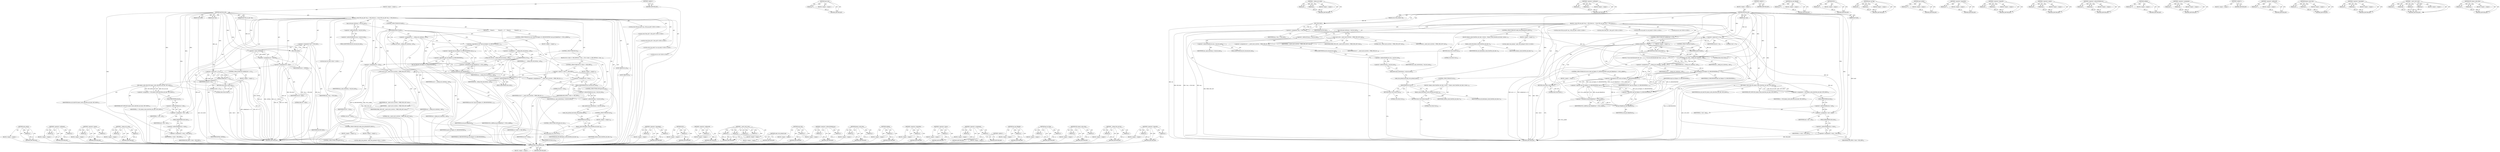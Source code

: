 digraph "&lt;operator&gt;.logicalOr" {
vulnerable_220 [label=<(METHOD,radix_tree_preload_end)>];
vulnerable_221 [label=<(BLOCK,&lt;empty&gt;,&lt;empty&gt;)>];
vulnerable_222 [label=<(METHOD_RETURN,ANY)>];
vulnerable_201 [label=<(METHOD,spin_lock)>];
vulnerable_202 [label=<(PARAM,p1)>];
vulnerable_203 [label=<(BLOCK,&lt;empty&gt;,&lt;empty&gt;)>];
vulnerable_204 [label=<(METHOD_RETURN,ANY)>];
vulnerable_153 [label=<(METHOD,__lookup_nat_cache)>];
vulnerable_154 [label=<(PARAM,p1)>];
vulnerable_155 [label=<(PARAM,p2)>];
vulnerable_156 [label=<(BLOCK,&lt;empty&gt;,&lt;empty&gt;)>];
vulnerable_157 [label=<(METHOD_RETURN,ANY)>];
vulnerable_177 [label=<(METHOD,&lt;operator&gt;.notEquals)>];
vulnerable_178 [label=<(PARAM,p1)>];
vulnerable_179 [label=<(PARAM,p2)>];
vulnerable_180 [label=<(BLOCK,&lt;empty&gt;,&lt;empty&gt;)>];
vulnerable_181 [label=<(METHOD_RETURN,ANY)>];
vulnerable_6 [label=<(METHOD,&lt;global&gt;)<SUB>1</SUB>>];
vulnerable_7 [label=<(BLOCK,&lt;empty&gt;,&lt;empty&gt;)<SUB>1</SUB>>];
vulnerable_8 [label=<(METHOD,add_free_nid)<SUB>1</SUB>>];
vulnerable_9 [label=<(PARAM,struct f2fs_sb_info *sbi)<SUB>1</SUB>>];
vulnerable_10 [label=<(PARAM,nid_t nid)<SUB>1</SUB>>];
vulnerable_11 [label=<(PARAM,bool build)<SUB>1</SUB>>];
vulnerable_12 [label=<(BLOCK,{
 	struct f2fs_nm_info *nm_i = NM_I(sbi);
	str...,{
 	struct f2fs_nm_info *nm_i = NM_I(sbi);
	str...)<SUB>2</SUB>>];
vulnerable_13 [label="<(LOCAL,struct f2fs_nm_info* nm_i: f2fs_nm_info*)<SUB>3</SUB>>"];
vulnerable_14 [label=<(&lt;operator&gt;.assignment,*nm_i = NM_I(sbi))<SUB>3</SUB>>];
vulnerable_15 [label=<(IDENTIFIER,nm_i,*nm_i = NM_I(sbi))<SUB>3</SUB>>];
vulnerable_16 [label=<(NM_I,NM_I(sbi))<SUB>3</SUB>>];
vulnerable_17 [label=<(IDENTIFIER,sbi,NM_I(sbi))<SUB>3</SUB>>];
vulnerable_18 [label="<(LOCAL,struct free_nid* i: free_nid*)<SUB>4</SUB>>"];
vulnerable_19 [label="<(LOCAL,struct nat_entry* ne: nat_entry*)<SUB>5</SUB>>"];
vulnerable_20 [label="<(LOCAL,int err: int)<SUB>6</SUB>>"];
vulnerable_21 [label=<(CONTROL_STRUCTURE,IF,if (unlikely(nid == 0)))<SUB>9</SUB>>];
vulnerable_22 [label=<(unlikely,unlikely(nid == 0))<SUB>9</SUB>>];
vulnerable_23 [label=<(&lt;operator&gt;.equals,nid == 0)<SUB>9</SUB>>];
vulnerable_24 [label=<(IDENTIFIER,nid,nid == 0)<SUB>9</SUB>>];
vulnerable_25 [label=<(LITERAL,0,nid == 0)<SUB>9</SUB>>];
vulnerable_26 [label=<(BLOCK,&lt;empty&gt;,&lt;empty&gt;)<SUB>10</SUB>>];
vulnerable_27 [label=<(RETURN,return false;,return false;)<SUB>10</SUB>>];
vulnerable_28 [label=<(LITERAL,false,return false;)<SUB>10</SUB>>];
vulnerable_29 [label=<(CONTROL_STRUCTURE,IF,if (build))<SUB>12</SUB>>];
vulnerable_30 [label=<(IDENTIFIER,build,if (build))<SUB>12</SUB>>];
vulnerable_31 [label=<(BLOCK,{
		/* do not add allocated nids */
		ne = __lo...,{
		/* do not add allocated nids */
		ne = __lo...)<SUB>12</SUB>>];
vulnerable_32 [label=<(&lt;operator&gt;.assignment,ne = __lookup_nat_cache(nm_i, nid))<SUB>14</SUB>>];
vulnerable_33 [label=<(IDENTIFIER,ne,ne = __lookup_nat_cache(nm_i, nid))<SUB>14</SUB>>];
vulnerable_34 [label=<(__lookup_nat_cache,__lookup_nat_cache(nm_i, nid))<SUB>14</SUB>>];
vulnerable_35 [label=<(IDENTIFIER,nm_i,__lookup_nat_cache(nm_i, nid))<SUB>14</SUB>>];
vulnerable_36 [label=<(IDENTIFIER,nid,__lookup_nat_cache(nm_i, nid))<SUB>14</SUB>>];
vulnerable_37 [label=<(CONTROL_STRUCTURE,IF,if (ne &amp;&amp; (!get_nat_flag(ne, IS_CHECKPOINTED) ||
				nat_get_blkaddr(ne) != NULL_ADDR)))<SUB>15</SUB>>];
vulnerable_38 [label=<(&lt;operator&gt;.logicalAnd,ne &amp;&amp; (!get_nat_flag(ne, IS_CHECKPOINTED) ||
		...)<SUB>15</SUB>>];
vulnerable_39 [label=<(IDENTIFIER,ne,ne &amp;&amp; (!get_nat_flag(ne, IS_CHECKPOINTED) ||
		...)<SUB>15</SUB>>];
vulnerable_40 [label=<(&lt;operator&gt;.logicalOr,!get_nat_flag(ne, IS_CHECKPOINTED) ||
				nat_g...)<SUB>15</SUB>>];
vulnerable_41 [label=<(&lt;operator&gt;.logicalNot,!get_nat_flag(ne, IS_CHECKPOINTED))<SUB>15</SUB>>];
vulnerable_42 [label=<(get_nat_flag,get_nat_flag(ne, IS_CHECKPOINTED))<SUB>15</SUB>>];
vulnerable_43 [label=<(IDENTIFIER,ne,get_nat_flag(ne, IS_CHECKPOINTED))<SUB>15</SUB>>];
vulnerable_44 [label=<(IDENTIFIER,IS_CHECKPOINTED,get_nat_flag(ne, IS_CHECKPOINTED))<SUB>15</SUB>>];
vulnerable_45 [label=<(&lt;operator&gt;.notEquals,nat_get_blkaddr(ne) != NULL_ADDR)<SUB>16</SUB>>];
vulnerable_46 [label=<(nat_get_blkaddr,nat_get_blkaddr(ne))<SUB>16</SUB>>];
vulnerable_47 [label=<(IDENTIFIER,ne,nat_get_blkaddr(ne))<SUB>16</SUB>>];
vulnerable_48 [label=<(IDENTIFIER,NULL_ADDR,nat_get_blkaddr(ne) != NULL_ADDR)<SUB>16</SUB>>];
vulnerable_49 [label=<(BLOCK,&lt;empty&gt;,&lt;empty&gt;)<SUB>17</SUB>>];
vulnerable_50 [label=<(RETURN,return false;,return false;)<SUB>17</SUB>>];
vulnerable_51 [label=<(LITERAL,false,return false;)<SUB>17</SUB>>];
vulnerable_52 [label=<(&lt;operator&gt;.assignment,i = f2fs_kmem_cache_alloc(free_nid_slab, GFP_NOFS))<SUB>19</SUB>>];
vulnerable_53 [label=<(IDENTIFIER,i,i = f2fs_kmem_cache_alloc(free_nid_slab, GFP_NOFS))<SUB>19</SUB>>];
vulnerable_54 [label=<(f2fs_kmem_cache_alloc,f2fs_kmem_cache_alloc(free_nid_slab, GFP_NOFS))<SUB>19</SUB>>];
vulnerable_55 [label=<(IDENTIFIER,free_nid_slab,f2fs_kmem_cache_alloc(free_nid_slab, GFP_NOFS))<SUB>19</SUB>>];
vulnerable_56 [label=<(IDENTIFIER,GFP_NOFS,f2fs_kmem_cache_alloc(free_nid_slab, GFP_NOFS))<SUB>19</SUB>>];
vulnerable_57 [label=<(&lt;operator&gt;.assignment,i-&gt;nid = nid)<SUB>20</SUB>>];
vulnerable_58 [label=<(&lt;operator&gt;.indirectFieldAccess,i-&gt;nid)<SUB>20</SUB>>];
vulnerable_59 [label=<(IDENTIFIER,i,i-&gt;nid = nid)<SUB>20</SUB>>];
vulnerable_60 [label=<(FIELD_IDENTIFIER,nid,nid)<SUB>20</SUB>>];
vulnerable_61 [label=<(IDENTIFIER,nid,i-&gt;nid = nid)<SUB>20</SUB>>];
vulnerable_62 [label=<(&lt;operator&gt;.assignment,i-&gt;state = NID_NEW)<SUB>21</SUB>>];
vulnerable_63 [label=<(&lt;operator&gt;.indirectFieldAccess,i-&gt;state)<SUB>21</SUB>>];
vulnerable_64 [label=<(IDENTIFIER,i,i-&gt;state = NID_NEW)<SUB>21</SUB>>];
vulnerable_65 [label=<(FIELD_IDENTIFIER,state,state)<SUB>21</SUB>>];
vulnerable_66 [label=<(IDENTIFIER,NID_NEW,i-&gt;state = NID_NEW)<SUB>21</SUB>>];
vulnerable_67 [label=<(CONTROL_STRUCTURE,IF,if (radix_tree_preload(GFP_NOFS)))<SUB>23</SUB>>];
vulnerable_68 [label=<(BLOCK,&lt;empty&gt;,&lt;empty&gt;)<SUB>23</SUB>>];
vulnerable_69 [label="<(LOCAL,radix_tree_preload : radix_tree_preload)<SUB>23</SUB>>"];
vulnerable_70 [label=<(BLOCK,{
		kmem_cache_free(free_nid_slab, i);
		return...,{
		kmem_cache_free(free_nid_slab, i);
		return...)<SUB>23</SUB>>];
vulnerable_71 [label=<(kmem_cache_free,kmem_cache_free(free_nid_slab, i))<SUB>24</SUB>>];
vulnerable_72 [label=<(IDENTIFIER,free_nid_slab,kmem_cache_free(free_nid_slab, i))<SUB>24</SUB>>];
vulnerable_73 [label=<(IDENTIFIER,i,kmem_cache_free(free_nid_slab, i))<SUB>24</SUB>>];
vulnerable_74 [label=<(RETURN,return true;,return true;)<SUB>25</SUB>>];
vulnerable_75 [label=<(LITERAL,true,return true;)<SUB>25</SUB>>];
vulnerable_76 [label=<(spin_lock,spin_lock(&amp;nm_i-&gt;nid_list_lock))<SUB>28</SUB>>];
vulnerable_77 [label=<(&lt;operator&gt;.addressOf,&amp;nm_i-&gt;nid_list_lock)<SUB>28</SUB>>];
vulnerable_78 [label=<(&lt;operator&gt;.indirectFieldAccess,nm_i-&gt;nid_list_lock)<SUB>28</SUB>>];
vulnerable_79 [label=<(IDENTIFIER,nm_i,spin_lock(&amp;nm_i-&gt;nid_list_lock))<SUB>28</SUB>>];
vulnerable_80 [label=<(FIELD_IDENTIFIER,nid_list_lock,nid_list_lock)<SUB>28</SUB>>];
vulnerable_81 [label=<(&lt;operator&gt;.assignment,err = __insert_nid_to_list(sbi, i, FREE_NID_LIS...)<SUB>29</SUB>>];
vulnerable_82 [label=<(IDENTIFIER,err,err = __insert_nid_to_list(sbi, i, FREE_NID_LIS...)<SUB>29</SUB>>];
vulnerable_83 [label=<(__insert_nid_to_list,__insert_nid_to_list(sbi, i, FREE_NID_LIST, true))<SUB>29</SUB>>];
vulnerable_84 [label=<(IDENTIFIER,sbi,__insert_nid_to_list(sbi, i, FREE_NID_LIST, true))<SUB>29</SUB>>];
vulnerable_85 [label=<(IDENTIFIER,i,__insert_nid_to_list(sbi, i, FREE_NID_LIST, true))<SUB>29</SUB>>];
vulnerable_86 [label=<(IDENTIFIER,FREE_NID_LIST,__insert_nid_to_list(sbi, i, FREE_NID_LIST, true))<SUB>29</SUB>>];
vulnerable_87 [label=<(LITERAL,true,__insert_nid_to_list(sbi, i, FREE_NID_LIST, true))<SUB>29</SUB>>];
vulnerable_88 [label=<(spin_unlock,spin_unlock(&amp;nm_i-&gt;nid_list_lock))<SUB>30</SUB>>];
vulnerable_89 [label=<(&lt;operator&gt;.addressOf,&amp;nm_i-&gt;nid_list_lock)<SUB>30</SUB>>];
vulnerable_90 [label=<(&lt;operator&gt;.indirectFieldAccess,nm_i-&gt;nid_list_lock)<SUB>30</SUB>>];
vulnerable_91 [label=<(IDENTIFIER,nm_i,spin_unlock(&amp;nm_i-&gt;nid_list_lock))<SUB>30</SUB>>];
vulnerable_92 [label=<(FIELD_IDENTIFIER,nid_list_lock,nid_list_lock)<SUB>30</SUB>>];
vulnerable_93 [label=<(radix_tree_preload_end,radix_tree_preload_end())<SUB>31</SUB>>];
vulnerable_94 [label=<(CONTROL_STRUCTURE,IF,if (err))<SUB>32</SUB>>];
vulnerable_95 [label=<(IDENTIFIER,err,if (err))<SUB>32</SUB>>];
vulnerable_96 [label=<(BLOCK,{
 		kmem_cache_free(free_nid_slab, i);
		retur...,{
 		kmem_cache_free(free_nid_slab, i);
		retur...)<SUB>32</SUB>>];
vulnerable_97 [label=<(kmem_cache_free,kmem_cache_free(free_nid_slab, i))<SUB>33</SUB>>];
vulnerable_98 [label=<(IDENTIFIER,free_nid_slab,kmem_cache_free(free_nid_slab, i))<SUB>33</SUB>>];
vulnerable_99 [label=<(IDENTIFIER,i,kmem_cache_free(free_nid_slab, i))<SUB>33</SUB>>];
vulnerable_100 [label=<(RETURN,return true;,return true;)<SUB>34</SUB>>];
vulnerable_101 [label=<(LITERAL,true,return true;)<SUB>34</SUB>>];
vulnerable_102 [label=<(RETURN,return true;,return true;)<SUB>36</SUB>>];
vulnerable_103 [label=<(LITERAL,true,return true;)<SUB>36</SUB>>];
vulnerable_104 [label=<(METHOD_RETURN,bool)<SUB>1</SUB>>];
vulnerable_106 [label=<(METHOD_RETURN,ANY)<SUB>1</SUB>>];
vulnerable_182 [label=<(METHOD,nat_get_blkaddr)>];
vulnerable_183 [label=<(PARAM,p1)>];
vulnerable_184 [label=<(BLOCK,&lt;empty&gt;,&lt;empty&gt;)>];
vulnerable_185 [label=<(METHOD_RETURN,ANY)>];
vulnerable_140 [label=<(METHOD,NM_I)>];
vulnerable_141 [label=<(PARAM,p1)>];
vulnerable_142 [label=<(BLOCK,&lt;empty&gt;,&lt;empty&gt;)>];
vulnerable_143 [label=<(METHOD_RETURN,ANY)>];
vulnerable_172 [label=<(METHOD,get_nat_flag)>];
vulnerable_173 [label=<(PARAM,p1)>];
vulnerable_174 [label=<(PARAM,p2)>];
vulnerable_175 [label=<(BLOCK,&lt;empty&gt;,&lt;empty&gt;)>];
vulnerable_176 [label=<(METHOD_RETURN,ANY)>];
vulnerable_216 [label=<(METHOD,spin_unlock)>];
vulnerable_217 [label=<(PARAM,p1)>];
vulnerable_218 [label=<(BLOCK,&lt;empty&gt;,&lt;empty&gt;)>];
vulnerable_219 [label=<(METHOD_RETURN,ANY)>];
vulnerable_168 [label=<(METHOD,&lt;operator&gt;.logicalNot)>];
vulnerable_169 [label=<(PARAM,p1)>];
vulnerable_170 [label=<(BLOCK,&lt;empty&gt;,&lt;empty&gt;)>];
vulnerable_171 [label=<(METHOD_RETURN,ANY)>];
vulnerable_163 [label=<(METHOD,&lt;operator&gt;.logicalOr)>];
vulnerable_164 [label=<(PARAM,p1)>];
vulnerable_165 [label=<(PARAM,p2)>];
vulnerable_166 [label=<(BLOCK,&lt;empty&gt;,&lt;empty&gt;)>];
vulnerable_167 [label=<(METHOD_RETURN,ANY)>];
vulnerable_148 [label=<(METHOD,&lt;operator&gt;.equals)>];
vulnerable_149 [label=<(PARAM,p1)>];
vulnerable_150 [label=<(PARAM,p2)>];
vulnerable_151 [label=<(BLOCK,&lt;empty&gt;,&lt;empty&gt;)>];
vulnerable_152 [label=<(METHOD_RETURN,ANY)>];
vulnerable_191 [label=<(METHOD,&lt;operator&gt;.indirectFieldAccess)>];
vulnerable_192 [label=<(PARAM,p1)>];
vulnerable_193 [label=<(PARAM,p2)>];
vulnerable_194 [label=<(BLOCK,&lt;empty&gt;,&lt;empty&gt;)>];
vulnerable_195 [label=<(METHOD_RETURN,ANY)>];
vulnerable_144 [label=<(METHOD,unlikely)>];
vulnerable_145 [label=<(PARAM,p1)>];
vulnerable_146 [label=<(BLOCK,&lt;empty&gt;,&lt;empty&gt;)>];
vulnerable_147 [label=<(METHOD_RETURN,ANY)>];
vulnerable_135 [label=<(METHOD,&lt;operator&gt;.assignment)>];
vulnerable_136 [label=<(PARAM,p1)>];
vulnerable_137 [label=<(PARAM,p2)>];
vulnerable_138 [label=<(BLOCK,&lt;empty&gt;,&lt;empty&gt;)>];
vulnerable_139 [label=<(METHOD_RETURN,ANY)>];
vulnerable_129 [label=<(METHOD,&lt;global&gt;)<SUB>1</SUB>>];
vulnerable_130 [label=<(BLOCK,&lt;empty&gt;,&lt;empty&gt;)>];
vulnerable_131 [label=<(METHOD_RETURN,ANY)>];
vulnerable_205 [label=<(METHOD,&lt;operator&gt;.addressOf)>];
vulnerable_206 [label=<(PARAM,p1)>];
vulnerable_207 [label=<(BLOCK,&lt;empty&gt;,&lt;empty&gt;)>];
vulnerable_208 [label=<(METHOD_RETURN,ANY)>];
vulnerable_196 [label=<(METHOD,kmem_cache_free)>];
vulnerable_197 [label=<(PARAM,p1)>];
vulnerable_198 [label=<(PARAM,p2)>];
vulnerable_199 [label=<(BLOCK,&lt;empty&gt;,&lt;empty&gt;)>];
vulnerable_200 [label=<(METHOD_RETURN,ANY)>];
vulnerable_158 [label=<(METHOD,&lt;operator&gt;.logicalAnd)>];
vulnerable_159 [label=<(PARAM,p1)>];
vulnerable_160 [label=<(PARAM,p2)>];
vulnerable_161 [label=<(BLOCK,&lt;empty&gt;,&lt;empty&gt;)>];
vulnerable_162 [label=<(METHOD_RETURN,ANY)>];
vulnerable_209 [label=<(METHOD,__insert_nid_to_list)>];
vulnerable_210 [label=<(PARAM,p1)>];
vulnerable_211 [label=<(PARAM,p2)>];
vulnerable_212 [label=<(PARAM,p3)>];
vulnerable_213 [label=<(PARAM,p4)>];
vulnerable_214 [label=<(BLOCK,&lt;empty&gt;,&lt;empty&gt;)>];
vulnerable_215 [label=<(METHOD_RETURN,ANY)>];
vulnerable_186 [label=<(METHOD,f2fs_kmem_cache_alloc)>];
vulnerable_187 [label=<(PARAM,p1)>];
vulnerable_188 [label=<(PARAM,p2)>];
vulnerable_189 [label=<(BLOCK,&lt;empty&gt;,&lt;empty&gt;)>];
vulnerable_190 [label=<(METHOD_RETURN,ANY)>];
fixed_246 [label=<(METHOD,spin_unlock)>];
fixed_247 [label=<(PARAM,p1)>];
fixed_248 [label=<(BLOCK,&lt;empty&gt;,&lt;empty&gt;)>];
fixed_249 [label=<(METHOD_RETURN,ANY)>];
fixed_225 [label=<(METHOD,&lt;operator&gt;.notEquals)>];
fixed_226 [label=<(PARAM,p1)>];
fixed_227 [label=<(PARAM,p2)>];
fixed_228 [label=<(BLOCK,&lt;empty&gt;,&lt;empty&gt;)>];
fixed_229 [label=<(METHOD_RETURN,ANY)>];
fixed_178 [label=<(METHOD,&lt;operator&gt;.equals)>];
fixed_179 [label=<(PARAM,p1)>];
fixed_180 [label=<(PARAM,p2)>];
fixed_181 [label=<(BLOCK,&lt;empty&gt;,&lt;empty&gt;)>];
fixed_182 [label=<(METHOD_RETURN,ANY)>];
fixed_201 [label=<(METHOD,__lookup_nat_cache)>];
fixed_202 [label=<(PARAM,p1)>];
fixed_203 [label=<(PARAM,p2)>];
fixed_204 [label=<(BLOCK,&lt;empty&gt;,&lt;empty&gt;)>];
fixed_205 [label=<(METHOD_RETURN,ANY)>];
fixed_6 [label=<(METHOD,&lt;global&gt;)<SUB>1</SUB>>];
fixed_7 [label=<(BLOCK,&lt;empty&gt;,&lt;empty&gt;)<SUB>1</SUB>>];
fixed_8 [label=<(METHOD,add_free_nid)<SUB>1</SUB>>];
fixed_9 [label=<(PARAM,struct f2fs_sb_info *sbi)<SUB>1</SUB>>];
fixed_10 [label=<(PARAM,nid_t nid)<SUB>1</SUB>>];
fixed_11 [label=<(PARAM,bool build)<SUB>1</SUB>>];
fixed_12 [label=<(BLOCK,{
 	struct f2fs_nm_info *nm_i = NM_I(sbi);
	str...,{
 	struct f2fs_nm_info *nm_i = NM_I(sbi);
	str...)<SUB>2</SUB>>];
fixed_13 [label="<(LOCAL,struct f2fs_nm_info* nm_i: f2fs_nm_info*)<SUB>3</SUB>>"];
fixed_14 [label=<(&lt;operator&gt;.assignment,*nm_i = NM_I(sbi))<SUB>3</SUB>>];
fixed_15 [label=<(IDENTIFIER,nm_i,*nm_i = NM_I(sbi))<SUB>3</SUB>>];
fixed_16 [label=<(NM_I,NM_I(sbi))<SUB>3</SUB>>];
fixed_17 [label=<(IDENTIFIER,sbi,NM_I(sbi))<SUB>3</SUB>>];
fixed_18 [label="<(LOCAL,struct free_nid* i: free_nid*)<SUB>4</SUB>>"];
fixed_19 [label="<(LOCAL,struct free_nid* e: free_nid*)<SUB>4</SUB>>"];
fixed_20 [label="<(LOCAL,struct nat_entry* ne: nat_entry*)<SUB>5</SUB>>"];
fixed_21 [label="<(LOCAL,int err: int)<SUB>6</SUB>>"];
fixed_22 [label=<(&lt;operator&gt;.assignment,err = -EINVAL)<SUB>6</SUB>>];
fixed_23 [label=<(IDENTIFIER,err,err = -EINVAL)<SUB>6</SUB>>];
fixed_24 [label=<(&lt;operator&gt;.minus,-EINVAL)<SUB>6</SUB>>];
fixed_25 [label=<(IDENTIFIER,EINVAL,-EINVAL)<SUB>6</SUB>>];
fixed_26 [label="<(LOCAL,bool ret: bool)<SUB>7</SUB>>"];
fixed_27 [label=<(&lt;operator&gt;.assignment,ret = false)<SUB>7</SUB>>];
fixed_28 [label=<(IDENTIFIER,ret,ret = false)<SUB>7</SUB>>];
fixed_29 [label=<(LITERAL,false,ret = false)<SUB>7</SUB>>];
fixed_30 [label=<(CONTROL_STRUCTURE,IF,if (unlikely(nid == 0)))<SUB>10</SUB>>];
fixed_31 [label=<(unlikely,unlikely(nid == 0))<SUB>10</SUB>>];
fixed_32 [label=<(&lt;operator&gt;.equals,nid == 0)<SUB>10</SUB>>];
fixed_33 [label=<(IDENTIFIER,nid,nid == 0)<SUB>10</SUB>>];
fixed_34 [label=<(LITERAL,0,nid == 0)<SUB>10</SUB>>];
fixed_35 [label=<(BLOCK,&lt;empty&gt;,&lt;empty&gt;)<SUB>11</SUB>>];
fixed_36 [label=<(RETURN,return false;,return false;)<SUB>11</SUB>>];
fixed_37 [label=<(LITERAL,false,return false;)<SUB>11</SUB>>];
fixed_38 [label=<(&lt;operator&gt;.assignment,i = f2fs_kmem_cache_alloc(free_nid_slab, GFP_NOFS))<SUB>13</SUB>>];
fixed_39 [label=<(IDENTIFIER,i,i = f2fs_kmem_cache_alloc(free_nid_slab, GFP_NOFS))<SUB>13</SUB>>];
fixed_40 [label=<(f2fs_kmem_cache_alloc,f2fs_kmem_cache_alloc(free_nid_slab, GFP_NOFS))<SUB>13</SUB>>];
fixed_41 [label=<(IDENTIFIER,free_nid_slab,f2fs_kmem_cache_alloc(free_nid_slab, GFP_NOFS))<SUB>13</SUB>>];
fixed_42 [label=<(IDENTIFIER,GFP_NOFS,f2fs_kmem_cache_alloc(free_nid_slab, GFP_NOFS))<SUB>13</SUB>>];
fixed_43 [label=<(&lt;operator&gt;.assignment,i-&gt;nid = nid)<SUB>14</SUB>>];
fixed_44 [label=<(&lt;operator&gt;.indirectFieldAccess,i-&gt;nid)<SUB>14</SUB>>];
fixed_45 [label=<(IDENTIFIER,i,i-&gt;nid = nid)<SUB>14</SUB>>];
fixed_46 [label=<(FIELD_IDENTIFIER,nid,nid)<SUB>14</SUB>>];
fixed_47 [label=<(IDENTIFIER,nid,i-&gt;nid = nid)<SUB>14</SUB>>];
fixed_48 [label=<(&lt;operator&gt;.assignment,i-&gt;state = NID_NEW)<SUB>15</SUB>>];
fixed_49 [label=<(&lt;operator&gt;.indirectFieldAccess,i-&gt;state)<SUB>15</SUB>>];
fixed_50 [label=<(IDENTIFIER,i,i-&gt;state = NID_NEW)<SUB>15</SUB>>];
fixed_51 [label=<(FIELD_IDENTIFIER,state,state)<SUB>15</SUB>>];
fixed_52 [label=<(IDENTIFIER,NID_NEW,i-&gt;state = NID_NEW)<SUB>15</SUB>>];
fixed_53 [label=<(CONTROL_STRUCTURE,IF,if (radix_tree_preload(GFP_NOFS)))<SUB>17</SUB>>];
fixed_54 [label=<(BLOCK,&lt;empty&gt;,&lt;empty&gt;)<SUB>17</SUB>>];
fixed_55 [label="<(LOCAL,radix_tree_preload : radix_tree_preload)<SUB>17</SUB>>"];
fixed_56 [label=<(BLOCK,&lt;empty&gt;,&lt;empty&gt;)<SUB>18</SUB>>];
fixed_57 [label=<(CONTROL_STRUCTURE,GOTO,goto err;)<SUB>18</SUB>>];
fixed_58 [label=<(spin_lock,spin_lock(&amp;nm_i-&gt;nid_list_lock))<SUB>20</SUB>>];
fixed_59 [label=<(&lt;operator&gt;.addressOf,&amp;nm_i-&gt;nid_list_lock)<SUB>20</SUB>>];
fixed_60 [label=<(&lt;operator&gt;.indirectFieldAccess,nm_i-&gt;nid_list_lock)<SUB>20</SUB>>];
fixed_61 [label=<(IDENTIFIER,nm_i,spin_lock(&amp;nm_i-&gt;nid_list_lock))<SUB>20</SUB>>];
fixed_62 [label=<(FIELD_IDENTIFIER,nid_list_lock,nid_list_lock)<SUB>20</SUB>>];
fixed_63 [label=<(CONTROL_STRUCTURE,IF,if (build))<SUB>22</SUB>>];
fixed_64 [label=<(IDENTIFIER,build,if (build))<SUB>22</SUB>>];
fixed_65 [label=<(BLOCK,{
		/*
		 *   Thread A             Thread B
		 ...,{
		/*
		 *   Thread A             Thread B
		 ...)<SUB>22</SUB>>];
fixed_66 [label=<(&lt;operator&gt;.assignment,ne = __lookup_nat_cache(nm_i, nid))<SUB>44</SUB>>];
fixed_67 [label=<(IDENTIFIER,ne,ne = __lookup_nat_cache(nm_i, nid))<SUB>44</SUB>>];
fixed_68 [label=<(__lookup_nat_cache,__lookup_nat_cache(nm_i, nid))<SUB>44</SUB>>];
fixed_69 [label=<(IDENTIFIER,nm_i,__lookup_nat_cache(nm_i, nid))<SUB>44</SUB>>];
fixed_70 [label=<(IDENTIFIER,nid,__lookup_nat_cache(nm_i, nid))<SUB>44</SUB>>];
fixed_71 [label=<(CONTROL_STRUCTURE,IF,if (ne &amp;&amp; (!get_nat_flag(ne, IS_CHECKPOINTED) ||
				nat_get_blkaddr(ne) != NULL_ADDR)))<SUB>45</SUB>>];
fixed_72 [label=<(&lt;operator&gt;.logicalAnd,ne &amp;&amp; (!get_nat_flag(ne, IS_CHECKPOINTED) ||
		...)<SUB>45</SUB>>];
fixed_73 [label=<(IDENTIFIER,ne,ne &amp;&amp; (!get_nat_flag(ne, IS_CHECKPOINTED) ||
		...)<SUB>45</SUB>>];
fixed_74 [label=<(&lt;operator&gt;.logicalOr,!get_nat_flag(ne, IS_CHECKPOINTED) ||
				nat_g...)<SUB>45</SUB>>];
fixed_75 [label=<(&lt;operator&gt;.logicalNot,!get_nat_flag(ne, IS_CHECKPOINTED))<SUB>45</SUB>>];
fixed_76 [label=<(get_nat_flag,get_nat_flag(ne, IS_CHECKPOINTED))<SUB>45</SUB>>];
fixed_77 [label=<(IDENTIFIER,ne,get_nat_flag(ne, IS_CHECKPOINTED))<SUB>45</SUB>>];
fixed_78 [label=<(IDENTIFIER,IS_CHECKPOINTED,get_nat_flag(ne, IS_CHECKPOINTED))<SUB>45</SUB>>];
fixed_79 [label=<(&lt;operator&gt;.notEquals,nat_get_blkaddr(ne) != NULL_ADDR)<SUB>46</SUB>>];
fixed_80 [label=<(nat_get_blkaddr,nat_get_blkaddr(ne))<SUB>46</SUB>>];
fixed_81 [label=<(IDENTIFIER,ne,nat_get_blkaddr(ne))<SUB>46</SUB>>];
fixed_82 [label=<(IDENTIFIER,NULL_ADDR,nat_get_blkaddr(ne) != NULL_ADDR)<SUB>46</SUB>>];
fixed_83 [label=<(BLOCK,&lt;empty&gt;,&lt;empty&gt;)<SUB>47</SUB>>];
fixed_84 [label=<(CONTROL_STRUCTURE,GOTO,goto err_out;)<SUB>47</SUB>>];
fixed_85 [label=<(&lt;operator&gt;.assignment,e = __lookup_free_nid_list(nm_i, nid))<SUB>49</SUB>>];
fixed_86 [label=<(IDENTIFIER,e,e = __lookup_free_nid_list(nm_i, nid))<SUB>49</SUB>>];
fixed_87 [label=<(__lookup_free_nid_list,__lookup_free_nid_list(nm_i, nid))<SUB>49</SUB>>];
fixed_88 [label=<(IDENTIFIER,nm_i,__lookup_free_nid_list(nm_i, nid))<SUB>49</SUB>>];
fixed_89 [label=<(IDENTIFIER,nid,__lookup_free_nid_list(nm_i, nid))<SUB>49</SUB>>];
fixed_90 [label=<(CONTROL_STRUCTURE,IF,if (e))<SUB>50</SUB>>];
fixed_91 [label=<(IDENTIFIER,e,if (e))<SUB>50</SUB>>];
fixed_92 [label=<(BLOCK,{
			if (e-&gt;state == NID_NEW)
				ret = true;
	...,{
			if (e-&gt;state == NID_NEW)
				ret = true;
	...)<SUB>50</SUB>>];
fixed_93 [label=<(CONTROL_STRUCTURE,IF,if (e-&gt;state == NID_NEW))<SUB>51</SUB>>];
fixed_94 [label=<(&lt;operator&gt;.equals,e-&gt;state == NID_NEW)<SUB>51</SUB>>];
fixed_95 [label=<(&lt;operator&gt;.indirectFieldAccess,e-&gt;state)<SUB>51</SUB>>];
fixed_96 [label=<(IDENTIFIER,e,e-&gt;state == NID_NEW)<SUB>51</SUB>>];
fixed_97 [label=<(FIELD_IDENTIFIER,state,state)<SUB>51</SUB>>];
fixed_98 [label=<(IDENTIFIER,NID_NEW,e-&gt;state == NID_NEW)<SUB>51</SUB>>];
fixed_99 [label=<(BLOCK,&lt;empty&gt;,&lt;empty&gt;)<SUB>52</SUB>>];
fixed_100 [label=<(&lt;operator&gt;.assignment,ret = true)<SUB>52</SUB>>];
fixed_101 [label=<(IDENTIFIER,ret,ret = true)<SUB>52</SUB>>];
fixed_102 [label=<(LITERAL,true,ret = true)<SUB>52</SUB>>];
fixed_103 [label=<(CONTROL_STRUCTURE,GOTO,goto err_out;)<SUB>53</SUB>>];
fixed_104 [label=<(&lt;operator&gt;.assignment,ret = true)<SUB>56</SUB>>];
fixed_105 [label=<(IDENTIFIER,ret,ret = true)<SUB>56</SUB>>];
fixed_106 [label=<(LITERAL,true,ret = true)<SUB>56</SUB>>];
fixed_107 [label=<(&lt;operator&gt;.assignment,err = __insert_nid_to_list(sbi, i, FREE_NID_LIS...)<SUB>57</SUB>>];
fixed_108 [label=<(IDENTIFIER,err,err = __insert_nid_to_list(sbi, i, FREE_NID_LIS...)<SUB>57</SUB>>];
fixed_109 [label=<(__insert_nid_to_list,__insert_nid_to_list(sbi, i, FREE_NID_LIST, true))<SUB>57</SUB>>];
fixed_110 [label=<(IDENTIFIER,sbi,__insert_nid_to_list(sbi, i, FREE_NID_LIST, true))<SUB>57</SUB>>];
fixed_111 [label=<(IDENTIFIER,i,__insert_nid_to_list(sbi, i, FREE_NID_LIST, true))<SUB>57</SUB>>];
fixed_112 [label=<(IDENTIFIER,FREE_NID_LIST,__insert_nid_to_list(sbi, i, FREE_NID_LIST, true))<SUB>57</SUB>>];
fixed_113 [label=<(LITERAL,true,__insert_nid_to_list(sbi, i, FREE_NID_LIST, true))<SUB>57</SUB>>];
fixed_114 [label=<(JUMP_TARGET,err_out)<SUB>58</SUB>>];
fixed_115 [label=<(spin_unlock,spin_unlock(&amp;nm_i-&gt;nid_list_lock))<SUB>59</SUB>>];
fixed_116 [label=<(&lt;operator&gt;.addressOf,&amp;nm_i-&gt;nid_list_lock)<SUB>59</SUB>>];
fixed_117 [label=<(&lt;operator&gt;.indirectFieldAccess,nm_i-&gt;nid_list_lock)<SUB>59</SUB>>];
fixed_118 [label=<(IDENTIFIER,nm_i,spin_unlock(&amp;nm_i-&gt;nid_list_lock))<SUB>59</SUB>>];
fixed_119 [label=<(FIELD_IDENTIFIER,nid_list_lock,nid_list_lock)<SUB>59</SUB>>];
fixed_120 [label=<(radix_tree_preload_end,radix_tree_preload_end())<SUB>60</SUB>>];
fixed_121 [label=<(JUMP_TARGET,err)<SUB>61</SUB>>];
fixed_122 [label=<(CONTROL_STRUCTURE,IF,if (err))<SUB>62</SUB>>];
fixed_123 [label=<(IDENTIFIER,err,if (err))<SUB>62</SUB>>];
fixed_124 [label=<(BLOCK,&lt;empty&gt;,&lt;empty&gt;)<SUB>63</SUB>>];
fixed_125 [label=<(kmem_cache_free,kmem_cache_free(free_nid_slab, i))<SUB>63</SUB>>];
fixed_126 [label=<(IDENTIFIER,free_nid_slab,kmem_cache_free(free_nid_slab, i))<SUB>63</SUB>>];
fixed_127 [label=<(IDENTIFIER,i,kmem_cache_free(free_nid_slab, i))<SUB>63</SUB>>];
fixed_128 [label=<(RETURN,return ret;,return ret;)<SUB>64</SUB>>];
fixed_129 [label=<(IDENTIFIER,ret,return ret;)<SUB>64</SUB>>];
fixed_130 [label=<(METHOD_RETURN,bool)<SUB>1</SUB>>];
fixed_132 [label=<(METHOD_RETURN,ANY)<SUB>1</SUB>>];
fixed_206 [label=<(METHOD,&lt;operator&gt;.logicalAnd)>];
fixed_207 [label=<(PARAM,p1)>];
fixed_208 [label=<(PARAM,p2)>];
fixed_209 [label=<(BLOCK,&lt;empty&gt;,&lt;empty&gt;)>];
fixed_210 [label=<(METHOD_RETURN,ANY)>];
fixed_166 [label=<(METHOD,NM_I)>];
fixed_167 [label=<(PARAM,p1)>];
fixed_168 [label=<(BLOCK,&lt;empty&gt;,&lt;empty&gt;)>];
fixed_169 [label=<(METHOD_RETURN,ANY)>];
fixed_197 [label=<(METHOD,&lt;operator&gt;.addressOf)>];
fixed_198 [label=<(PARAM,p1)>];
fixed_199 [label=<(BLOCK,&lt;empty&gt;,&lt;empty&gt;)>];
fixed_200 [label=<(METHOD_RETURN,ANY)>];
fixed_239 [label=<(METHOD,__insert_nid_to_list)>];
fixed_240 [label=<(PARAM,p1)>];
fixed_241 [label=<(PARAM,p2)>];
fixed_242 [label=<(PARAM,p3)>];
fixed_243 [label=<(PARAM,p4)>];
fixed_244 [label=<(BLOCK,&lt;empty&gt;,&lt;empty&gt;)>];
fixed_245 [label=<(METHOD_RETURN,ANY)>];
fixed_250 [label=<(METHOD,radix_tree_preload_end)>];
fixed_251 [label=<(BLOCK,&lt;empty&gt;,&lt;empty&gt;)>];
fixed_252 [label=<(METHOD_RETURN,ANY)>];
fixed_193 [label=<(METHOD,spin_lock)>];
fixed_194 [label=<(PARAM,p1)>];
fixed_195 [label=<(BLOCK,&lt;empty&gt;,&lt;empty&gt;)>];
fixed_196 [label=<(METHOD_RETURN,ANY)>];
fixed_188 [label=<(METHOD,&lt;operator&gt;.indirectFieldAccess)>];
fixed_189 [label=<(PARAM,p1)>];
fixed_190 [label=<(PARAM,p2)>];
fixed_191 [label=<(BLOCK,&lt;empty&gt;,&lt;empty&gt;)>];
fixed_192 [label=<(METHOD_RETURN,ANY)>];
fixed_253 [label=<(METHOD,kmem_cache_free)>];
fixed_254 [label=<(PARAM,p1)>];
fixed_255 [label=<(PARAM,p2)>];
fixed_256 [label=<(BLOCK,&lt;empty&gt;,&lt;empty&gt;)>];
fixed_257 [label=<(METHOD_RETURN,ANY)>];
fixed_174 [label=<(METHOD,unlikely)>];
fixed_175 [label=<(PARAM,p1)>];
fixed_176 [label=<(BLOCK,&lt;empty&gt;,&lt;empty&gt;)>];
fixed_177 [label=<(METHOD_RETURN,ANY)>];
fixed_216 [label=<(METHOD,&lt;operator&gt;.logicalNot)>];
fixed_217 [label=<(PARAM,p1)>];
fixed_218 [label=<(BLOCK,&lt;empty&gt;,&lt;empty&gt;)>];
fixed_219 [label=<(METHOD_RETURN,ANY)>];
fixed_170 [label=<(METHOD,&lt;operator&gt;.minus)>];
fixed_171 [label=<(PARAM,p1)>];
fixed_172 [label=<(BLOCK,&lt;empty&gt;,&lt;empty&gt;)>];
fixed_173 [label=<(METHOD_RETURN,ANY)>];
fixed_161 [label=<(METHOD,&lt;operator&gt;.assignment)>];
fixed_162 [label=<(PARAM,p1)>];
fixed_163 [label=<(PARAM,p2)>];
fixed_164 [label=<(BLOCK,&lt;empty&gt;,&lt;empty&gt;)>];
fixed_165 [label=<(METHOD_RETURN,ANY)>];
fixed_155 [label=<(METHOD,&lt;global&gt;)<SUB>1</SUB>>];
fixed_156 [label=<(BLOCK,&lt;empty&gt;,&lt;empty&gt;)>];
fixed_157 [label=<(METHOD_RETURN,ANY)>];
fixed_230 [label=<(METHOD,nat_get_blkaddr)>];
fixed_231 [label=<(PARAM,p1)>];
fixed_232 [label=<(BLOCK,&lt;empty&gt;,&lt;empty&gt;)>];
fixed_233 [label=<(METHOD_RETURN,ANY)>];
fixed_220 [label=<(METHOD,get_nat_flag)>];
fixed_221 [label=<(PARAM,p1)>];
fixed_222 [label=<(PARAM,p2)>];
fixed_223 [label=<(BLOCK,&lt;empty&gt;,&lt;empty&gt;)>];
fixed_224 [label=<(METHOD_RETURN,ANY)>];
fixed_183 [label=<(METHOD,f2fs_kmem_cache_alloc)>];
fixed_184 [label=<(PARAM,p1)>];
fixed_185 [label=<(PARAM,p2)>];
fixed_186 [label=<(BLOCK,&lt;empty&gt;,&lt;empty&gt;)>];
fixed_187 [label=<(METHOD_RETURN,ANY)>];
fixed_234 [label=<(METHOD,__lookup_free_nid_list)>];
fixed_235 [label=<(PARAM,p1)>];
fixed_236 [label=<(PARAM,p2)>];
fixed_237 [label=<(BLOCK,&lt;empty&gt;,&lt;empty&gt;)>];
fixed_238 [label=<(METHOD_RETURN,ANY)>];
fixed_211 [label=<(METHOD,&lt;operator&gt;.logicalOr)>];
fixed_212 [label=<(PARAM,p1)>];
fixed_213 [label=<(PARAM,p2)>];
fixed_214 [label=<(BLOCK,&lt;empty&gt;,&lt;empty&gt;)>];
fixed_215 [label=<(METHOD_RETURN,ANY)>];
vulnerable_220 -> vulnerable_221  [key=0, label="AST: "];
vulnerable_220 -> vulnerable_222  [key=0, label="AST: "];
vulnerable_220 -> vulnerable_222  [key=1, label="CFG: "];
vulnerable_201 -> vulnerable_202  [key=0, label="AST: "];
vulnerable_201 -> vulnerable_202  [key=1, label="DDG: "];
vulnerable_201 -> vulnerable_203  [key=0, label="AST: "];
vulnerable_201 -> vulnerable_204  [key=0, label="AST: "];
vulnerable_201 -> vulnerable_204  [key=1, label="CFG: "];
vulnerable_202 -> vulnerable_204  [key=0, label="DDG: p1"];
vulnerable_153 -> vulnerable_154  [key=0, label="AST: "];
vulnerable_153 -> vulnerable_154  [key=1, label="DDG: "];
vulnerable_153 -> vulnerable_156  [key=0, label="AST: "];
vulnerable_153 -> vulnerable_155  [key=0, label="AST: "];
vulnerable_153 -> vulnerable_155  [key=1, label="DDG: "];
vulnerable_153 -> vulnerable_157  [key=0, label="AST: "];
vulnerable_153 -> vulnerable_157  [key=1, label="CFG: "];
vulnerable_154 -> vulnerable_157  [key=0, label="DDG: p1"];
vulnerable_155 -> vulnerable_157  [key=0, label="DDG: p2"];
vulnerable_177 -> vulnerable_178  [key=0, label="AST: "];
vulnerable_177 -> vulnerable_178  [key=1, label="DDG: "];
vulnerable_177 -> vulnerable_180  [key=0, label="AST: "];
vulnerable_177 -> vulnerable_179  [key=0, label="AST: "];
vulnerable_177 -> vulnerable_179  [key=1, label="DDG: "];
vulnerable_177 -> vulnerable_181  [key=0, label="AST: "];
vulnerable_177 -> vulnerable_181  [key=1, label="CFG: "];
vulnerable_178 -> vulnerable_181  [key=0, label="DDG: p1"];
vulnerable_179 -> vulnerable_181  [key=0, label="DDG: p2"];
vulnerable_6 -> vulnerable_7  [key=0, label="AST: "];
vulnerable_6 -> vulnerable_106  [key=0, label="AST: "];
vulnerable_6 -> vulnerable_106  [key=1, label="CFG: "];
vulnerable_7 -> vulnerable_8  [key=0, label="AST: "];
vulnerable_8 -> vulnerable_9  [key=0, label="AST: "];
vulnerable_8 -> vulnerable_9  [key=1, label="DDG: "];
vulnerable_8 -> vulnerable_10  [key=0, label="AST: "];
vulnerable_8 -> vulnerable_10  [key=1, label="DDG: "];
vulnerable_8 -> vulnerable_11  [key=0, label="AST: "];
vulnerable_8 -> vulnerable_11  [key=1, label="DDG: "];
vulnerable_8 -> vulnerable_12  [key=0, label="AST: "];
vulnerable_8 -> vulnerable_104  [key=0, label="AST: "];
vulnerable_8 -> vulnerable_16  [key=0, label="CFG: "];
vulnerable_8 -> vulnerable_16  [key=1, label="DDG: "];
vulnerable_8 -> vulnerable_57  [key=0, label="DDG: "];
vulnerable_8 -> vulnerable_62  [key=0, label="DDG: "];
vulnerable_8 -> vulnerable_30  [key=0, label="DDG: "];
vulnerable_8 -> vulnerable_27  [key=0, label="DDG: "];
vulnerable_8 -> vulnerable_54  [key=0, label="DDG: "];
vulnerable_8 -> vulnerable_23  [key=0, label="DDG: "];
vulnerable_8 -> vulnerable_28  [key=0, label="DDG: "];
vulnerable_8 -> vulnerable_34  [key=0, label="DDG: "];
vulnerable_8 -> vulnerable_38  [key=0, label="DDG: "];
vulnerable_8 -> vulnerable_50  [key=0, label="DDG: "];
vulnerable_8 -> vulnerable_51  [key=0, label="DDG: "];
vulnerable_8 -> vulnerable_45  [key=0, label="DDG: "];
vulnerable_8 -> vulnerable_42  [key=0, label="DDG: "];
vulnerable_8 -> vulnerable_46  [key=0, label="DDG: "];
vulnerable_9 -> vulnerable_16  [key=0, label="DDG: sbi"];
vulnerable_10 -> vulnerable_23  [key=0, label="DDG: nid"];
vulnerable_11 -> vulnerable_104  [key=0, label="DDG: build"];
vulnerable_12 -> vulnerable_13  [key=0, label="AST: "];
vulnerable_12 -> vulnerable_14  [key=0, label="AST: "];
vulnerable_12 -> vulnerable_18  [key=0, label="AST: "];
vulnerable_12 -> vulnerable_19  [key=0, label="AST: "];
vulnerable_12 -> vulnerable_20  [key=0, label="AST: "];
vulnerable_12 -> vulnerable_21  [key=0, label="AST: "];
vulnerable_12 -> vulnerable_29  [key=0, label="AST: "];
vulnerable_12 -> vulnerable_52  [key=0, label="AST: "];
vulnerable_12 -> vulnerable_57  [key=0, label="AST: "];
vulnerable_12 -> vulnerable_62  [key=0, label="AST: "];
vulnerable_12 -> vulnerable_67  [key=0, label="AST: "];
vulnerable_12 -> vulnerable_76  [key=0, label="AST: "];
vulnerable_12 -> vulnerable_81  [key=0, label="AST: "];
vulnerable_12 -> vulnerable_88  [key=0, label="AST: "];
vulnerable_12 -> vulnerable_93  [key=0, label="AST: "];
vulnerable_12 -> vulnerable_94  [key=0, label="AST: "];
vulnerable_12 -> vulnerable_102  [key=0, label="AST: "];
vulnerable_14 -> vulnerable_15  [key=0, label="AST: "];
vulnerable_14 -> vulnerable_16  [key=0, label="AST: "];
vulnerable_14 -> vulnerable_23  [key=0, label="CFG: "];
vulnerable_14 -> vulnerable_104  [key=0, label="DDG: nm_i"];
vulnerable_14 -> vulnerable_104  [key=1, label="DDG: NM_I(sbi)"];
vulnerable_14 -> vulnerable_104  [key=2, label="DDG: *nm_i = NM_I(sbi)"];
vulnerable_14 -> vulnerable_34  [key=0, label="DDG: nm_i"];
vulnerable_16 -> vulnerable_17  [key=0, label="AST: "];
vulnerable_16 -> vulnerable_14  [key=0, label="CFG: "];
vulnerable_16 -> vulnerable_14  [key=1, label="DDG: sbi"];
vulnerable_16 -> vulnerable_104  [key=0, label="DDG: sbi"];
vulnerable_21 -> vulnerable_22  [key=0, label="AST: "];
vulnerable_21 -> vulnerable_26  [key=0, label="AST: "];
vulnerable_22 -> vulnerable_23  [key=0, label="AST: "];
vulnerable_22 -> vulnerable_30  [key=0, label="CFG: "];
vulnerable_22 -> vulnerable_30  [key=1, label="CDG: "];
vulnerable_22 -> vulnerable_27  [key=0, label="CFG: "];
vulnerable_22 -> vulnerable_27  [key=1, label="CDG: "];
vulnerable_22 -> vulnerable_104  [key=0, label="DDG: nid == 0"];
vulnerable_22 -> vulnerable_104  [key=1, label="DDG: unlikely(nid == 0)"];
vulnerable_22 -> vulnerable_34  [key=0, label="CDG: "];
vulnerable_22 -> vulnerable_32  [key=0, label="CDG: "];
vulnerable_22 -> vulnerable_38  [key=0, label="CDG: "];
vulnerable_22 -> vulnerable_50  [key=0, label="CDG: "];
vulnerable_22 -> vulnerable_42  [key=0, label="CDG: "];
vulnerable_22 -> vulnerable_41  [key=0, label="CDG: "];
vulnerable_22 -> vulnerable_40  [key=0, label="CDG: "];
vulnerable_23 -> vulnerable_24  [key=0, label="AST: "];
vulnerable_23 -> vulnerable_25  [key=0, label="AST: "];
vulnerable_23 -> vulnerable_22  [key=0, label="CFG: "];
vulnerable_23 -> vulnerable_22  [key=1, label="DDG: nid"];
vulnerable_23 -> vulnerable_22  [key=2, label="DDG: 0"];
vulnerable_23 -> vulnerable_104  [key=0, label="DDG: nid"];
vulnerable_23 -> vulnerable_57  [key=0, label="DDG: nid"];
vulnerable_23 -> vulnerable_34  [key=0, label="DDG: nid"];
vulnerable_26 -> vulnerable_27  [key=0, label="AST: "];
vulnerable_27 -> vulnerable_28  [key=0, label="AST: "];
vulnerable_27 -> vulnerable_104  [key=0, label="CFG: "];
vulnerable_27 -> vulnerable_104  [key=1, label="DDG: &lt;RET&gt;"];
vulnerable_28 -> vulnerable_27  [key=0, label="DDG: false"];
vulnerable_29 -> vulnerable_30  [key=0, label="AST: "];
vulnerable_29 -> vulnerable_31  [key=0, label="AST: "];
vulnerable_30 -> vulnerable_34  [key=0, label="CFG: "];
vulnerable_30 -> vulnerable_54  [key=0, label="CFG: "];
vulnerable_31 -> vulnerable_32  [key=0, label="AST: "];
vulnerable_31 -> vulnerable_37  [key=0, label="AST: "];
vulnerable_32 -> vulnerable_33  [key=0, label="AST: "];
vulnerable_32 -> vulnerable_34  [key=0, label="AST: "];
vulnerable_32 -> vulnerable_38  [key=0, label="CFG: "];
vulnerable_32 -> vulnerable_38  [key=1, label="DDG: ne"];
vulnerable_32 -> vulnerable_42  [key=0, label="CFG: "];
vulnerable_32 -> vulnerable_42  [key=1, label="DDG: ne"];
vulnerable_34 -> vulnerable_35  [key=0, label="AST: "];
vulnerable_34 -> vulnerable_36  [key=0, label="AST: "];
vulnerable_34 -> vulnerable_32  [key=0, label="CFG: "];
vulnerable_34 -> vulnerable_32  [key=1, label="DDG: nm_i"];
vulnerable_34 -> vulnerable_32  [key=2, label="DDG: nid"];
vulnerable_34 -> vulnerable_57  [key=0, label="DDG: nid"];
vulnerable_37 -> vulnerable_38  [key=0, label="AST: "];
vulnerable_37 -> vulnerable_49  [key=0, label="AST: "];
vulnerable_38 -> vulnerable_39  [key=0, label="AST: "];
vulnerable_38 -> vulnerable_40  [key=0, label="AST: "];
vulnerable_38 -> vulnerable_50  [key=0, label="CFG: "];
vulnerable_38 -> vulnerable_54  [key=0, label="CFG: "];
vulnerable_40 -> vulnerable_41  [key=0, label="AST: "];
vulnerable_40 -> vulnerable_45  [key=0, label="AST: "];
vulnerable_40 -> vulnerable_38  [key=0, label="CFG: "];
vulnerable_40 -> vulnerable_38  [key=1, label="DDG: !get_nat_flag(ne, IS_CHECKPOINTED)"];
vulnerable_40 -> vulnerable_38  [key=2, label="DDG: nat_get_blkaddr(ne) != NULL_ADDR"];
vulnerable_41 -> vulnerable_42  [key=0, label="AST: "];
vulnerable_41 -> vulnerable_40  [key=0, label="CFG: "];
vulnerable_41 -> vulnerable_40  [key=1, label="DDG: get_nat_flag(ne, IS_CHECKPOINTED)"];
vulnerable_41 -> vulnerable_46  [key=0, label="CFG: "];
vulnerable_41 -> vulnerable_46  [key=1, label="CDG: "];
vulnerable_41 -> vulnerable_45  [key=0, label="CDG: "];
vulnerable_42 -> vulnerable_43  [key=0, label="AST: "];
vulnerable_42 -> vulnerable_44  [key=0, label="AST: "];
vulnerable_42 -> vulnerable_41  [key=0, label="CFG: "];
vulnerable_42 -> vulnerable_41  [key=1, label="DDG: ne"];
vulnerable_42 -> vulnerable_41  [key=2, label="DDG: IS_CHECKPOINTED"];
vulnerable_42 -> vulnerable_104  [key=0, label="DDG: IS_CHECKPOINTED"];
vulnerable_42 -> vulnerable_38  [key=0, label="DDG: ne"];
vulnerable_42 -> vulnerable_46  [key=0, label="DDG: ne"];
vulnerable_45 -> vulnerable_46  [key=0, label="AST: "];
vulnerable_45 -> vulnerable_48  [key=0, label="AST: "];
vulnerable_45 -> vulnerable_40  [key=0, label="CFG: "];
vulnerable_45 -> vulnerable_40  [key=1, label="DDG: nat_get_blkaddr(ne)"];
vulnerable_45 -> vulnerable_40  [key=2, label="DDG: NULL_ADDR"];
vulnerable_45 -> vulnerable_104  [key=0, label="DDG: NULL_ADDR"];
vulnerable_46 -> vulnerable_47  [key=0, label="AST: "];
vulnerable_46 -> vulnerable_45  [key=0, label="CFG: "];
vulnerable_46 -> vulnerable_45  [key=1, label="DDG: ne"];
vulnerable_46 -> vulnerable_38  [key=0, label="DDG: ne"];
vulnerable_49 -> vulnerable_50  [key=0, label="AST: "];
vulnerable_50 -> vulnerable_51  [key=0, label="AST: "];
vulnerable_50 -> vulnerable_104  [key=0, label="CFG: "];
vulnerable_50 -> vulnerable_104  [key=1, label="DDG: &lt;RET&gt;"];
vulnerable_51 -> vulnerable_50  [key=0, label="DDG: false"];
vulnerable_52 -> vulnerable_53  [key=0, label="AST: "];
vulnerable_52 -> vulnerable_54  [key=0, label="AST: "];
vulnerable_52 -> vulnerable_60  [key=0, label="CFG: "];
vulnerable_54 -> vulnerable_55  [key=0, label="AST: "];
vulnerable_54 -> vulnerable_56  [key=0, label="AST: "];
vulnerable_54 -> vulnerable_52  [key=0, label="CFG: "];
vulnerable_54 -> vulnerable_52  [key=1, label="DDG: free_nid_slab"];
vulnerable_54 -> vulnerable_52  [key=2, label="DDG: GFP_NOFS"];
vulnerable_54 -> vulnerable_104  [key=0, label="DDG: GFP_NOFS"];
vulnerable_57 -> vulnerable_58  [key=0, label="AST: "];
vulnerable_57 -> vulnerable_61  [key=0, label="AST: "];
vulnerable_57 -> vulnerable_65  [key=0, label="CFG: "];
vulnerable_58 -> vulnerable_59  [key=0, label="AST: "];
vulnerable_58 -> vulnerable_60  [key=0, label="AST: "];
vulnerable_58 -> vulnerable_57  [key=0, label="CFG: "];
vulnerable_60 -> vulnerable_58  [key=0, label="CFG: "];
vulnerable_62 -> vulnerable_63  [key=0, label="AST: "];
vulnerable_62 -> vulnerable_66  [key=0, label="AST: "];
vulnerable_62 -> vulnerable_104  [key=0, label="DDG: NID_NEW"];
vulnerable_63 -> vulnerable_64  [key=0, label="AST: "];
vulnerable_63 -> vulnerable_65  [key=0, label="AST: "];
vulnerable_63 -> vulnerable_62  [key=0, label="CFG: "];
vulnerable_65 -> vulnerable_63  [key=0, label="CFG: "];
vulnerable_67 -> vulnerable_68  [key=0, label="AST: "];
vulnerable_67 -> vulnerable_70  [key=0, label="AST: "];
vulnerable_68 -> vulnerable_69  [key=0, label="AST: "];
vulnerable_70 -> vulnerable_71  [key=0, label="AST: "];
vulnerable_70 -> vulnerable_74  [key=0, label="AST: "];
vulnerable_71 -> vulnerable_72  [key=0, label="AST: "];
vulnerable_71 -> vulnerable_73  [key=0, label="AST: "];
vulnerable_71 -> vulnerable_74  [key=0, label="CFG: "];
vulnerable_74 -> vulnerable_75  [key=0, label="AST: "];
vulnerable_74 -> vulnerable_104  [key=0, label="CFG: "];
vulnerable_76 -> vulnerable_77  [key=0, label="AST: "];
vulnerable_76 -> vulnerable_83  [key=0, label="CFG: "];
vulnerable_77 -> vulnerable_78  [key=0, label="AST: "];
vulnerable_77 -> vulnerable_76  [key=0, label="CFG: "];
vulnerable_78 -> vulnerable_79  [key=0, label="AST: "];
vulnerable_78 -> vulnerable_80  [key=0, label="AST: "];
vulnerable_78 -> vulnerable_77  [key=0, label="CFG: "];
vulnerable_80 -> vulnerable_78  [key=0, label="CFG: "];
vulnerable_81 -> vulnerable_82  [key=0, label="AST: "];
vulnerable_81 -> vulnerable_83  [key=0, label="AST: "];
vulnerable_81 -> vulnerable_92  [key=0, label="CFG: "];
vulnerable_83 -> vulnerable_84  [key=0, label="AST: "];
vulnerable_83 -> vulnerable_85  [key=0, label="AST: "];
vulnerable_83 -> vulnerable_86  [key=0, label="AST: "];
vulnerable_83 -> vulnerable_87  [key=0, label="AST: "];
vulnerable_83 -> vulnerable_81  [key=0, label="CFG: "];
vulnerable_83 -> vulnerable_104  [key=0, label="DDG: FREE_NID_LIST"];
vulnerable_88 -> vulnerable_89  [key=0, label="AST: "];
vulnerable_88 -> vulnerable_93  [key=0, label="CFG: "];
vulnerable_89 -> vulnerable_90  [key=0, label="AST: "];
vulnerable_89 -> vulnerable_88  [key=0, label="CFG: "];
vulnerable_90 -> vulnerable_91  [key=0, label="AST: "];
vulnerable_90 -> vulnerable_92  [key=0, label="AST: "];
vulnerable_90 -> vulnerable_89  [key=0, label="CFG: "];
vulnerable_92 -> vulnerable_90  [key=0, label="CFG: "];
vulnerable_93 -> vulnerable_95  [key=0, label="CFG: "];
vulnerable_94 -> vulnerable_95  [key=0, label="AST: "];
vulnerable_94 -> vulnerable_96  [key=0, label="AST: "];
vulnerable_95 -> vulnerable_97  [key=0, label="CFG: "];
vulnerable_95 -> vulnerable_97  [key=1, label="CDG: "];
vulnerable_95 -> vulnerable_102  [key=0, label="CFG: "];
vulnerable_95 -> vulnerable_102  [key=1, label="CDG: "];
vulnerable_95 -> vulnerable_100  [key=0, label="CDG: "];
vulnerable_96 -> vulnerable_97  [key=0, label="AST: "];
vulnerable_96 -> vulnerable_100  [key=0, label="AST: "];
vulnerable_97 -> vulnerable_98  [key=0, label="AST: "];
vulnerable_97 -> vulnerable_99  [key=0, label="AST: "];
vulnerable_97 -> vulnerable_100  [key=0, label="CFG: "];
vulnerable_100 -> vulnerable_101  [key=0, label="AST: "];
vulnerable_100 -> vulnerable_104  [key=0, label="CFG: "];
vulnerable_102 -> vulnerable_103  [key=0, label="AST: "];
vulnerable_102 -> vulnerable_104  [key=0, label="CFG: "];
vulnerable_182 -> vulnerable_183  [key=0, label="AST: "];
vulnerable_182 -> vulnerable_183  [key=1, label="DDG: "];
vulnerable_182 -> vulnerable_184  [key=0, label="AST: "];
vulnerable_182 -> vulnerable_185  [key=0, label="AST: "];
vulnerable_182 -> vulnerable_185  [key=1, label="CFG: "];
vulnerable_183 -> vulnerable_185  [key=0, label="DDG: p1"];
vulnerable_140 -> vulnerable_141  [key=0, label="AST: "];
vulnerable_140 -> vulnerable_141  [key=1, label="DDG: "];
vulnerable_140 -> vulnerable_142  [key=0, label="AST: "];
vulnerable_140 -> vulnerable_143  [key=0, label="AST: "];
vulnerable_140 -> vulnerable_143  [key=1, label="CFG: "];
vulnerable_141 -> vulnerable_143  [key=0, label="DDG: p1"];
vulnerable_172 -> vulnerable_173  [key=0, label="AST: "];
vulnerable_172 -> vulnerable_173  [key=1, label="DDG: "];
vulnerable_172 -> vulnerable_175  [key=0, label="AST: "];
vulnerable_172 -> vulnerable_174  [key=0, label="AST: "];
vulnerable_172 -> vulnerable_174  [key=1, label="DDG: "];
vulnerable_172 -> vulnerable_176  [key=0, label="AST: "];
vulnerable_172 -> vulnerable_176  [key=1, label="CFG: "];
vulnerable_173 -> vulnerable_176  [key=0, label="DDG: p1"];
vulnerable_174 -> vulnerable_176  [key=0, label="DDG: p2"];
vulnerable_216 -> vulnerable_217  [key=0, label="AST: "];
vulnerable_216 -> vulnerable_217  [key=1, label="DDG: "];
vulnerable_216 -> vulnerable_218  [key=0, label="AST: "];
vulnerable_216 -> vulnerable_219  [key=0, label="AST: "];
vulnerable_216 -> vulnerable_219  [key=1, label="CFG: "];
vulnerable_217 -> vulnerable_219  [key=0, label="DDG: p1"];
vulnerable_168 -> vulnerable_169  [key=0, label="AST: "];
vulnerable_168 -> vulnerable_169  [key=1, label="DDG: "];
vulnerable_168 -> vulnerable_170  [key=0, label="AST: "];
vulnerable_168 -> vulnerable_171  [key=0, label="AST: "];
vulnerable_168 -> vulnerable_171  [key=1, label="CFG: "];
vulnerable_169 -> vulnerable_171  [key=0, label="DDG: p1"];
vulnerable_163 -> vulnerable_164  [key=0, label="AST: "];
vulnerable_163 -> vulnerable_164  [key=1, label="DDG: "];
vulnerable_163 -> vulnerable_166  [key=0, label="AST: "];
vulnerable_163 -> vulnerable_165  [key=0, label="AST: "];
vulnerable_163 -> vulnerable_165  [key=1, label="DDG: "];
vulnerable_163 -> vulnerable_167  [key=0, label="AST: "];
vulnerable_163 -> vulnerable_167  [key=1, label="CFG: "];
vulnerable_164 -> vulnerable_167  [key=0, label="DDG: p1"];
vulnerable_165 -> vulnerable_167  [key=0, label="DDG: p2"];
vulnerable_148 -> vulnerable_149  [key=0, label="AST: "];
vulnerable_148 -> vulnerable_149  [key=1, label="DDG: "];
vulnerable_148 -> vulnerable_151  [key=0, label="AST: "];
vulnerable_148 -> vulnerable_150  [key=0, label="AST: "];
vulnerable_148 -> vulnerable_150  [key=1, label="DDG: "];
vulnerable_148 -> vulnerable_152  [key=0, label="AST: "];
vulnerable_148 -> vulnerable_152  [key=1, label="CFG: "];
vulnerable_149 -> vulnerable_152  [key=0, label="DDG: p1"];
vulnerable_150 -> vulnerable_152  [key=0, label="DDG: p2"];
vulnerable_191 -> vulnerable_192  [key=0, label="AST: "];
vulnerable_191 -> vulnerable_192  [key=1, label="DDG: "];
vulnerable_191 -> vulnerable_194  [key=0, label="AST: "];
vulnerable_191 -> vulnerable_193  [key=0, label="AST: "];
vulnerable_191 -> vulnerable_193  [key=1, label="DDG: "];
vulnerable_191 -> vulnerable_195  [key=0, label="AST: "];
vulnerable_191 -> vulnerable_195  [key=1, label="CFG: "];
vulnerable_192 -> vulnerable_195  [key=0, label="DDG: p1"];
vulnerable_193 -> vulnerable_195  [key=0, label="DDG: p2"];
vulnerable_144 -> vulnerable_145  [key=0, label="AST: "];
vulnerable_144 -> vulnerable_145  [key=1, label="DDG: "];
vulnerable_144 -> vulnerable_146  [key=0, label="AST: "];
vulnerable_144 -> vulnerable_147  [key=0, label="AST: "];
vulnerable_144 -> vulnerable_147  [key=1, label="CFG: "];
vulnerable_145 -> vulnerable_147  [key=0, label="DDG: p1"];
vulnerable_135 -> vulnerable_136  [key=0, label="AST: "];
vulnerable_135 -> vulnerable_136  [key=1, label="DDG: "];
vulnerable_135 -> vulnerable_138  [key=0, label="AST: "];
vulnerable_135 -> vulnerable_137  [key=0, label="AST: "];
vulnerable_135 -> vulnerable_137  [key=1, label="DDG: "];
vulnerable_135 -> vulnerable_139  [key=0, label="AST: "];
vulnerable_135 -> vulnerable_139  [key=1, label="CFG: "];
vulnerable_136 -> vulnerable_139  [key=0, label="DDG: p1"];
vulnerable_137 -> vulnerable_139  [key=0, label="DDG: p2"];
vulnerable_129 -> vulnerable_130  [key=0, label="AST: "];
vulnerable_129 -> vulnerable_131  [key=0, label="AST: "];
vulnerable_129 -> vulnerable_131  [key=1, label="CFG: "];
vulnerable_205 -> vulnerable_206  [key=0, label="AST: "];
vulnerable_205 -> vulnerable_206  [key=1, label="DDG: "];
vulnerable_205 -> vulnerable_207  [key=0, label="AST: "];
vulnerable_205 -> vulnerable_208  [key=0, label="AST: "];
vulnerable_205 -> vulnerable_208  [key=1, label="CFG: "];
vulnerable_206 -> vulnerable_208  [key=0, label="DDG: p1"];
vulnerable_196 -> vulnerable_197  [key=0, label="AST: "];
vulnerable_196 -> vulnerable_197  [key=1, label="DDG: "];
vulnerable_196 -> vulnerable_199  [key=0, label="AST: "];
vulnerable_196 -> vulnerable_198  [key=0, label="AST: "];
vulnerable_196 -> vulnerable_198  [key=1, label="DDG: "];
vulnerable_196 -> vulnerable_200  [key=0, label="AST: "];
vulnerable_196 -> vulnerable_200  [key=1, label="CFG: "];
vulnerable_197 -> vulnerable_200  [key=0, label="DDG: p1"];
vulnerable_198 -> vulnerable_200  [key=0, label="DDG: p2"];
vulnerable_158 -> vulnerable_159  [key=0, label="AST: "];
vulnerable_158 -> vulnerable_159  [key=1, label="DDG: "];
vulnerable_158 -> vulnerable_161  [key=0, label="AST: "];
vulnerable_158 -> vulnerable_160  [key=0, label="AST: "];
vulnerable_158 -> vulnerable_160  [key=1, label="DDG: "];
vulnerable_158 -> vulnerable_162  [key=0, label="AST: "];
vulnerable_158 -> vulnerable_162  [key=1, label="CFG: "];
vulnerable_159 -> vulnerable_162  [key=0, label="DDG: p1"];
vulnerable_160 -> vulnerable_162  [key=0, label="DDG: p2"];
vulnerable_209 -> vulnerable_210  [key=0, label="AST: "];
vulnerable_209 -> vulnerable_210  [key=1, label="DDG: "];
vulnerable_209 -> vulnerable_214  [key=0, label="AST: "];
vulnerable_209 -> vulnerable_211  [key=0, label="AST: "];
vulnerable_209 -> vulnerable_211  [key=1, label="DDG: "];
vulnerable_209 -> vulnerable_215  [key=0, label="AST: "];
vulnerable_209 -> vulnerable_215  [key=1, label="CFG: "];
vulnerable_209 -> vulnerable_212  [key=0, label="AST: "];
vulnerable_209 -> vulnerable_212  [key=1, label="DDG: "];
vulnerable_209 -> vulnerable_213  [key=0, label="AST: "];
vulnerable_209 -> vulnerable_213  [key=1, label="DDG: "];
vulnerable_210 -> vulnerable_215  [key=0, label="DDG: p1"];
vulnerable_211 -> vulnerable_215  [key=0, label="DDG: p2"];
vulnerable_212 -> vulnerable_215  [key=0, label="DDG: p3"];
vulnerable_213 -> vulnerable_215  [key=0, label="DDG: p4"];
vulnerable_186 -> vulnerable_187  [key=0, label="AST: "];
vulnerable_186 -> vulnerable_187  [key=1, label="DDG: "];
vulnerable_186 -> vulnerable_189  [key=0, label="AST: "];
vulnerable_186 -> vulnerable_188  [key=0, label="AST: "];
vulnerable_186 -> vulnerable_188  [key=1, label="DDG: "];
vulnerable_186 -> vulnerable_190  [key=0, label="AST: "];
vulnerable_186 -> vulnerable_190  [key=1, label="CFG: "];
vulnerable_187 -> vulnerable_190  [key=0, label="DDG: p1"];
vulnerable_188 -> vulnerable_190  [key=0, label="DDG: p2"];
fixed_246 -> fixed_247  [key=0, label="AST: "];
fixed_246 -> fixed_247  [key=1, label="DDG: "];
fixed_246 -> fixed_248  [key=0, label="AST: "];
fixed_246 -> fixed_249  [key=0, label="AST: "];
fixed_246 -> fixed_249  [key=1, label="CFG: "];
fixed_247 -> fixed_249  [key=0, label="DDG: p1"];
fixed_248 -> vulnerable_220  [key=0];
fixed_249 -> vulnerable_220  [key=0];
fixed_225 -> fixed_226  [key=0, label="AST: "];
fixed_225 -> fixed_226  [key=1, label="DDG: "];
fixed_225 -> fixed_228  [key=0, label="AST: "];
fixed_225 -> fixed_227  [key=0, label="AST: "];
fixed_225 -> fixed_227  [key=1, label="DDG: "];
fixed_225 -> fixed_229  [key=0, label="AST: "];
fixed_225 -> fixed_229  [key=1, label="CFG: "];
fixed_226 -> fixed_229  [key=0, label="DDG: p1"];
fixed_227 -> fixed_229  [key=0, label="DDG: p2"];
fixed_228 -> vulnerable_220  [key=0];
fixed_229 -> vulnerable_220  [key=0];
fixed_178 -> fixed_179  [key=0, label="AST: "];
fixed_178 -> fixed_179  [key=1, label="DDG: "];
fixed_178 -> fixed_181  [key=0, label="AST: "];
fixed_178 -> fixed_180  [key=0, label="AST: "];
fixed_178 -> fixed_180  [key=1, label="DDG: "];
fixed_178 -> fixed_182  [key=0, label="AST: "];
fixed_178 -> fixed_182  [key=1, label="CFG: "];
fixed_179 -> fixed_182  [key=0, label="DDG: p1"];
fixed_180 -> fixed_182  [key=0, label="DDG: p2"];
fixed_181 -> vulnerable_220  [key=0];
fixed_182 -> vulnerable_220  [key=0];
fixed_201 -> fixed_202  [key=0, label="AST: "];
fixed_201 -> fixed_202  [key=1, label="DDG: "];
fixed_201 -> fixed_204  [key=0, label="AST: "];
fixed_201 -> fixed_203  [key=0, label="AST: "];
fixed_201 -> fixed_203  [key=1, label="DDG: "];
fixed_201 -> fixed_205  [key=0, label="AST: "];
fixed_201 -> fixed_205  [key=1, label="CFG: "];
fixed_202 -> fixed_205  [key=0, label="DDG: p1"];
fixed_203 -> fixed_205  [key=0, label="DDG: p2"];
fixed_204 -> vulnerable_220  [key=0];
fixed_205 -> vulnerable_220  [key=0];
fixed_6 -> fixed_7  [key=0, label="AST: "];
fixed_6 -> fixed_132  [key=0, label="AST: "];
fixed_6 -> fixed_132  [key=1, label="CFG: "];
fixed_7 -> fixed_8  [key=0, label="AST: "];
fixed_8 -> fixed_9  [key=0, label="AST: "];
fixed_8 -> fixed_9  [key=1, label="DDG: "];
fixed_8 -> fixed_10  [key=0, label="AST: "];
fixed_8 -> fixed_10  [key=1, label="DDG: "];
fixed_8 -> fixed_11  [key=0, label="AST: "];
fixed_8 -> fixed_11  [key=1, label="DDG: "];
fixed_8 -> fixed_12  [key=0, label="AST: "];
fixed_8 -> fixed_130  [key=0, label="AST: "];
fixed_8 -> fixed_16  [key=0, label="CFG: "];
fixed_8 -> fixed_16  [key=1, label="DDG: "];
fixed_8 -> fixed_27  [key=0, label="DDG: "];
fixed_8 -> fixed_43  [key=0, label="DDG: "];
fixed_8 -> fixed_48  [key=0, label="DDG: "];
fixed_8 -> fixed_24  [key=0, label="DDG: "];
fixed_8 -> fixed_36  [key=0, label="DDG: "];
fixed_8 -> fixed_40  [key=0, label="DDG: "];
fixed_8 -> fixed_32  [key=0, label="DDG: "];
fixed_8 -> fixed_37  [key=0, label="DDG: "];
fixed_9 -> fixed_16  [key=0, label="DDG: sbi"];
fixed_10 -> fixed_32  [key=0, label="DDG: nid"];
fixed_11 -> fixed_130  [key=0, label="DDG: build"];
fixed_12 -> fixed_13  [key=0, label="AST: "];
fixed_12 -> fixed_14  [key=0, label="AST: "];
fixed_12 -> fixed_18  [key=0, label="AST: "];
fixed_12 -> fixed_19  [key=0, label="AST: "];
fixed_12 -> fixed_20  [key=0, label="AST: "];
fixed_12 -> fixed_21  [key=0, label="AST: "];
fixed_12 -> fixed_22  [key=0, label="AST: "];
fixed_12 -> fixed_26  [key=0, label="AST: "];
fixed_12 -> fixed_27  [key=0, label="AST: "];
fixed_12 -> fixed_30  [key=0, label="AST: "];
fixed_12 -> fixed_38  [key=0, label="AST: "];
fixed_12 -> fixed_43  [key=0, label="AST: "];
fixed_12 -> fixed_48  [key=0, label="AST: "];
fixed_12 -> fixed_53  [key=0, label="AST: "];
fixed_12 -> fixed_58  [key=0, label="AST: "];
fixed_12 -> fixed_63  [key=0, label="AST: "];
fixed_12 -> fixed_104  [key=0, label="AST: "];
fixed_12 -> fixed_107  [key=0, label="AST: "];
fixed_12 -> fixed_114  [key=0, label="AST: "];
fixed_12 -> fixed_115  [key=0, label="AST: "];
fixed_12 -> fixed_120  [key=0, label="AST: "];
fixed_12 -> fixed_121  [key=0, label="AST: "];
fixed_12 -> fixed_122  [key=0, label="AST: "];
fixed_12 -> fixed_128  [key=0, label="AST: "];
fixed_13 -> vulnerable_220  [key=0];
fixed_14 -> fixed_15  [key=0, label="AST: "];
fixed_14 -> fixed_16  [key=0, label="AST: "];
fixed_14 -> fixed_24  [key=0, label="CFG: "];
fixed_14 -> fixed_130  [key=0, label="DDG: nm_i"];
fixed_14 -> fixed_130  [key=1, label="DDG: NM_I(sbi)"];
fixed_14 -> fixed_130  [key=2, label="DDG: *nm_i = NM_I(sbi)"];
fixed_15 -> vulnerable_220  [key=0];
fixed_16 -> fixed_17  [key=0, label="AST: "];
fixed_16 -> fixed_14  [key=0, label="CFG: "];
fixed_16 -> fixed_14  [key=1, label="DDG: sbi"];
fixed_16 -> fixed_130  [key=0, label="DDG: sbi"];
fixed_17 -> vulnerable_220  [key=0];
fixed_18 -> vulnerable_220  [key=0];
fixed_19 -> vulnerable_220  [key=0];
fixed_20 -> vulnerable_220  [key=0];
fixed_21 -> vulnerable_220  [key=0];
fixed_22 -> fixed_23  [key=0, label="AST: "];
fixed_22 -> fixed_24  [key=0, label="AST: "];
fixed_22 -> fixed_27  [key=0, label="CFG: "];
fixed_22 -> fixed_130  [key=0, label="DDG: err"];
fixed_22 -> fixed_130  [key=1, label="DDG: -EINVAL"];
fixed_22 -> fixed_130  [key=2, label="DDG: err = -EINVAL"];
fixed_23 -> vulnerable_220  [key=0];
fixed_24 -> fixed_25  [key=0, label="AST: "];
fixed_24 -> fixed_22  [key=0, label="CFG: "];
fixed_24 -> fixed_22  [key=1, label="DDG: EINVAL"];
fixed_24 -> fixed_130  [key=0, label="DDG: EINVAL"];
fixed_25 -> vulnerable_220  [key=0];
fixed_26 -> vulnerable_220  [key=0];
fixed_27 -> fixed_28  [key=0, label="AST: "];
fixed_27 -> fixed_29  [key=0, label="AST: "];
fixed_27 -> fixed_32  [key=0, label="CFG: "];
fixed_27 -> fixed_130  [key=0, label="DDG: ret"];
fixed_27 -> fixed_130  [key=1, label="DDG: ret = false"];
fixed_28 -> vulnerable_220  [key=0];
fixed_29 -> vulnerable_220  [key=0];
fixed_30 -> fixed_31  [key=0, label="AST: "];
fixed_30 -> fixed_35  [key=0, label="AST: "];
fixed_31 -> fixed_32  [key=0, label="AST: "];
fixed_31 -> fixed_36  [key=0, label="CFG: "];
fixed_31 -> fixed_40  [key=0, label="CFG: "];
fixed_31 -> fixed_130  [key=0, label="DDG: nid == 0"];
fixed_31 -> fixed_130  [key=1, label="DDG: unlikely(nid == 0)"];
fixed_32 -> fixed_33  [key=0, label="AST: "];
fixed_32 -> fixed_34  [key=0, label="AST: "];
fixed_32 -> fixed_31  [key=0, label="CFG: "];
fixed_32 -> fixed_31  [key=1, label="DDG: nid"];
fixed_32 -> fixed_31  [key=2, label="DDG: 0"];
fixed_32 -> fixed_130  [key=0, label="DDG: nid"];
fixed_32 -> fixed_43  [key=0, label="DDG: nid"];
fixed_33 -> vulnerable_220  [key=0];
fixed_34 -> vulnerable_220  [key=0];
fixed_35 -> fixed_36  [key=0, label="AST: "];
fixed_36 -> fixed_37  [key=0, label="AST: "];
fixed_36 -> fixed_130  [key=0, label="CFG: "];
fixed_36 -> fixed_130  [key=1, label="DDG: &lt;RET&gt;"];
fixed_37 -> fixed_36  [key=0, label="DDG: false"];
fixed_38 -> fixed_39  [key=0, label="AST: "];
fixed_38 -> fixed_40  [key=0, label="AST: "];
fixed_38 -> fixed_46  [key=0, label="CFG: "];
fixed_39 -> vulnerable_220  [key=0];
fixed_40 -> fixed_41  [key=0, label="AST: "];
fixed_40 -> fixed_42  [key=0, label="AST: "];
fixed_40 -> fixed_38  [key=0, label="CFG: "];
fixed_40 -> fixed_38  [key=1, label="DDG: free_nid_slab"];
fixed_40 -> fixed_38  [key=2, label="DDG: GFP_NOFS"];
fixed_40 -> fixed_130  [key=0, label="DDG: GFP_NOFS"];
fixed_41 -> vulnerable_220  [key=0];
fixed_42 -> vulnerable_220  [key=0];
fixed_43 -> fixed_44  [key=0, label="AST: "];
fixed_43 -> fixed_47  [key=0, label="AST: "];
fixed_43 -> fixed_51  [key=0, label="CFG: "];
fixed_44 -> fixed_45  [key=0, label="AST: "];
fixed_44 -> fixed_46  [key=0, label="AST: "];
fixed_44 -> fixed_43  [key=0, label="CFG: "];
fixed_45 -> vulnerable_220  [key=0];
fixed_46 -> fixed_44  [key=0, label="CFG: "];
fixed_47 -> vulnerable_220  [key=0];
fixed_48 -> fixed_49  [key=0, label="AST: "];
fixed_48 -> fixed_52  [key=0, label="AST: "];
fixed_49 -> fixed_50  [key=0, label="AST: "];
fixed_49 -> fixed_51  [key=0, label="AST: "];
fixed_49 -> fixed_48  [key=0, label="CFG: "];
fixed_50 -> vulnerable_220  [key=0];
fixed_51 -> fixed_49  [key=0, label="CFG: "];
fixed_52 -> vulnerable_220  [key=0];
fixed_53 -> fixed_54  [key=0, label="AST: "];
fixed_53 -> fixed_56  [key=0, label="AST: "];
fixed_54 -> fixed_55  [key=0, label="AST: "];
fixed_55 -> vulnerable_220  [key=0];
fixed_56 -> fixed_57  [key=0, label="AST: "];
fixed_57 -> vulnerable_220  [key=0];
fixed_58 -> fixed_59  [key=0, label="AST: "];
fixed_58 -> fixed_64  [key=0, label="CFG: "];
fixed_59 -> fixed_60  [key=0, label="AST: "];
fixed_59 -> fixed_58  [key=0, label="CFG: "];
fixed_60 -> fixed_61  [key=0, label="AST: "];
fixed_60 -> fixed_62  [key=0, label="AST: "];
fixed_60 -> fixed_59  [key=0, label="CFG: "];
fixed_61 -> vulnerable_220  [key=0];
fixed_62 -> fixed_60  [key=0, label="CFG: "];
fixed_63 -> fixed_64  [key=0, label="AST: "];
fixed_63 -> fixed_65  [key=0, label="AST: "];
fixed_64 -> fixed_68  [key=0, label="CFG: "];
fixed_64 -> fixed_68  [key=1, label="CDG: "];
fixed_64 -> fixed_104  [key=0, label="CFG: "];
fixed_64 -> fixed_104  [key=1, label="CDG: "];
fixed_64 -> fixed_107  [key=0, label="CDG: "];
fixed_64 -> fixed_66  [key=0, label="CDG: "];
fixed_64 -> fixed_72  [key=0, label="CDG: "];
fixed_64 -> fixed_109  [key=0, label="CDG: "];
fixed_64 -> fixed_75  [key=0, label="CDG: "];
fixed_64 -> fixed_74  [key=0, label="CDG: "];
fixed_64 -> fixed_76  [key=0, label="CDG: "];
fixed_65 -> fixed_66  [key=0, label="AST: "];
fixed_65 -> fixed_71  [key=0, label="AST: "];
fixed_65 -> fixed_85  [key=0, label="AST: "];
fixed_65 -> fixed_90  [key=0, label="AST: "];
fixed_66 -> fixed_67  [key=0, label="AST: "];
fixed_66 -> fixed_68  [key=0, label="AST: "];
fixed_66 -> fixed_72  [key=0, label="CFG: "];
fixed_66 -> fixed_76  [key=0, label="CFG: "];
fixed_67 -> vulnerable_220  [key=0];
fixed_68 -> fixed_69  [key=0, label="AST: "];
fixed_68 -> fixed_70  [key=0, label="AST: "];
fixed_68 -> fixed_66  [key=0, label="CFG: "];
fixed_69 -> vulnerable_220  [key=0];
fixed_70 -> vulnerable_220  [key=0];
fixed_71 -> fixed_72  [key=0, label="AST: "];
fixed_71 -> fixed_83  [key=0, label="AST: "];
fixed_72 -> fixed_73  [key=0, label="AST: "];
fixed_72 -> fixed_74  [key=0, label="AST: "];
fixed_72 -> fixed_119  [key=0, label="CFG: "];
fixed_72 -> fixed_87  [key=0, label="CFG: "];
fixed_72 -> fixed_87  [key=1, label="CDG: "];
fixed_72 -> fixed_85  [key=0, label="CDG: "];
fixed_72 -> fixed_91  [key=0, label="CDG: "];
fixed_73 -> vulnerable_220  [key=0];
fixed_74 -> fixed_75  [key=0, label="AST: "];
fixed_74 -> fixed_79  [key=0, label="AST: "];
fixed_74 -> fixed_72  [key=0, label="CFG: "];
fixed_75 -> fixed_76  [key=0, label="AST: "];
fixed_75 -> fixed_74  [key=0, label="CFG: "];
fixed_75 -> fixed_80  [key=0, label="CFG: "];
fixed_75 -> fixed_80  [key=1, label="CDG: "];
fixed_75 -> fixed_79  [key=0, label="CDG: "];
fixed_76 -> fixed_77  [key=0, label="AST: "];
fixed_76 -> fixed_78  [key=0, label="AST: "];
fixed_76 -> fixed_75  [key=0, label="CFG: "];
fixed_76 -> fixed_130  [key=0, label="DDG: IS_CHECKPOINTED"];
fixed_77 -> vulnerable_220  [key=0];
fixed_78 -> vulnerable_220  [key=0];
fixed_79 -> fixed_80  [key=0, label="AST: "];
fixed_79 -> fixed_82  [key=0, label="AST: "];
fixed_79 -> fixed_74  [key=0, label="CFG: "];
fixed_79 -> fixed_130  [key=0, label="DDG: NULL_ADDR"];
fixed_80 -> fixed_81  [key=0, label="AST: "];
fixed_80 -> fixed_79  [key=0, label="CFG: "];
fixed_81 -> vulnerable_220  [key=0];
fixed_82 -> vulnerable_220  [key=0];
fixed_83 -> fixed_84  [key=0, label="AST: "];
fixed_84 -> vulnerable_220  [key=0];
fixed_85 -> fixed_86  [key=0, label="AST: "];
fixed_85 -> fixed_87  [key=0, label="AST: "];
fixed_85 -> fixed_91  [key=0, label="CFG: "];
fixed_86 -> vulnerable_220  [key=0];
fixed_87 -> fixed_88  [key=0, label="AST: "];
fixed_87 -> fixed_89  [key=0, label="AST: "];
fixed_87 -> fixed_85  [key=0, label="CFG: "];
fixed_88 -> vulnerable_220  [key=0];
fixed_89 -> vulnerable_220  [key=0];
fixed_90 -> fixed_91  [key=0, label="AST: "];
fixed_90 -> fixed_92  [key=0, label="AST: "];
fixed_91 -> fixed_97  [key=0, label="CFG: "];
fixed_91 -> fixed_97  [key=1, label="CDG: "];
fixed_91 -> fixed_104  [key=0, label="CFG: "];
fixed_91 -> fixed_104  [key=1, label="CDG: "];
fixed_91 -> fixed_107  [key=0, label="CDG: "];
fixed_91 -> fixed_94  [key=0, label="CDG: "];
fixed_91 -> fixed_95  [key=0, label="CDG: "];
fixed_91 -> fixed_109  [key=0, label="CDG: "];
fixed_92 -> fixed_93  [key=0, label="AST: "];
fixed_92 -> fixed_103  [key=0, label="AST: "];
fixed_93 -> fixed_94  [key=0, label="AST: "];
fixed_93 -> fixed_99  [key=0, label="AST: "];
fixed_94 -> fixed_95  [key=0, label="AST: "];
fixed_94 -> fixed_98  [key=0, label="AST: "];
fixed_94 -> fixed_100  [key=0, label="CFG: "];
fixed_94 -> fixed_100  [key=1, label="CDG: "];
fixed_94 -> fixed_119  [key=0, label="CFG: "];
fixed_95 -> fixed_96  [key=0, label="AST: "];
fixed_95 -> fixed_97  [key=0, label="AST: "];
fixed_95 -> fixed_94  [key=0, label="CFG: "];
fixed_96 -> vulnerable_220  [key=0];
fixed_97 -> fixed_95  [key=0, label="CFG: "];
fixed_98 -> vulnerable_220  [key=0];
fixed_99 -> fixed_100  [key=0, label="AST: "];
fixed_100 -> fixed_101  [key=0, label="AST: "];
fixed_100 -> fixed_102  [key=0, label="AST: "];
fixed_100 -> fixed_119  [key=0, label="CFG: "];
fixed_101 -> vulnerable_220  [key=0];
fixed_102 -> vulnerable_220  [key=0];
fixed_103 -> vulnerable_220  [key=0];
fixed_104 -> fixed_105  [key=0, label="AST: "];
fixed_104 -> fixed_106  [key=0, label="AST: "];
fixed_104 -> fixed_109  [key=0, label="CFG: "];
fixed_105 -> vulnerable_220  [key=0];
fixed_106 -> vulnerable_220  [key=0];
fixed_107 -> fixed_108  [key=0, label="AST: "];
fixed_107 -> fixed_109  [key=0, label="AST: "];
fixed_107 -> fixed_119  [key=0, label="CFG: "];
fixed_108 -> vulnerable_220  [key=0];
fixed_109 -> fixed_110  [key=0, label="AST: "];
fixed_109 -> fixed_111  [key=0, label="AST: "];
fixed_109 -> fixed_112  [key=0, label="AST: "];
fixed_109 -> fixed_113  [key=0, label="AST: "];
fixed_109 -> fixed_107  [key=0, label="CFG: "];
fixed_109 -> fixed_130  [key=0, label="DDG: FREE_NID_LIST"];
fixed_110 -> vulnerable_220  [key=0];
fixed_111 -> vulnerable_220  [key=0];
fixed_112 -> vulnerable_220  [key=0];
fixed_113 -> vulnerable_220  [key=0];
fixed_114 -> vulnerable_220  [key=0];
fixed_115 -> fixed_116  [key=0, label="AST: "];
fixed_115 -> fixed_120  [key=0, label="CFG: "];
fixed_116 -> fixed_117  [key=0, label="AST: "];
fixed_116 -> fixed_115  [key=0, label="CFG: "];
fixed_117 -> fixed_118  [key=0, label="AST: "];
fixed_117 -> fixed_119  [key=0, label="AST: "];
fixed_117 -> fixed_116  [key=0, label="CFG: "];
fixed_118 -> vulnerable_220  [key=0];
fixed_119 -> fixed_117  [key=0, label="CFG: "];
fixed_120 -> fixed_123  [key=0, label="CFG: "];
fixed_121 -> vulnerable_220  [key=0];
fixed_122 -> fixed_123  [key=0, label="AST: "];
fixed_122 -> fixed_124  [key=0, label="AST: "];
fixed_123 -> fixed_125  [key=0, label="CFG: "];
fixed_123 -> fixed_125  [key=1, label="CDG: "];
fixed_123 -> fixed_128  [key=0, label="CFG: "];
fixed_124 -> fixed_125  [key=0, label="AST: "];
fixed_125 -> fixed_126  [key=0, label="AST: "];
fixed_125 -> fixed_127  [key=0, label="AST: "];
fixed_125 -> fixed_128  [key=0, label="CFG: "];
fixed_126 -> vulnerable_220  [key=0];
fixed_127 -> vulnerable_220  [key=0];
fixed_128 -> fixed_129  [key=0, label="AST: "];
fixed_128 -> fixed_130  [key=0, label="CFG: "];
fixed_129 -> vulnerable_220  [key=0];
fixed_130 -> vulnerable_220  [key=0];
fixed_132 -> vulnerable_220  [key=0];
fixed_206 -> fixed_207  [key=0, label="AST: "];
fixed_206 -> fixed_207  [key=1, label="DDG: "];
fixed_206 -> fixed_209  [key=0, label="AST: "];
fixed_206 -> fixed_208  [key=0, label="AST: "];
fixed_206 -> fixed_208  [key=1, label="DDG: "];
fixed_206 -> fixed_210  [key=0, label="AST: "];
fixed_206 -> fixed_210  [key=1, label="CFG: "];
fixed_207 -> fixed_210  [key=0, label="DDG: p1"];
fixed_208 -> fixed_210  [key=0, label="DDG: p2"];
fixed_209 -> vulnerable_220  [key=0];
fixed_210 -> vulnerable_220  [key=0];
fixed_166 -> fixed_167  [key=0, label="AST: "];
fixed_166 -> fixed_167  [key=1, label="DDG: "];
fixed_166 -> fixed_168  [key=0, label="AST: "];
fixed_166 -> fixed_169  [key=0, label="AST: "];
fixed_166 -> fixed_169  [key=1, label="CFG: "];
fixed_167 -> fixed_169  [key=0, label="DDG: p1"];
fixed_168 -> vulnerable_220  [key=0];
fixed_169 -> vulnerable_220  [key=0];
fixed_197 -> fixed_198  [key=0, label="AST: "];
fixed_197 -> fixed_198  [key=1, label="DDG: "];
fixed_197 -> fixed_199  [key=0, label="AST: "];
fixed_197 -> fixed_200  [key=0, label="AST: "];
fixed_197 -> fixed_200  [key=1, label="CFG: "];
fixed_198 -> fixed_200  [key=0, label="DDG: p1"];
fixed_199 -> vulnerable_220  [key=0];
fixed_200 -> vulnerable_220  [key=0];
fixed_239 -> fixed_240  [key=0, label="AST: "];
fixed_239 -> fixed_240  [key=1, label="DDG: "];
fixed_239 -> fixed_244  [key=0, label="AST: "];
fixed_239 -> fixed_241  [key=0, label="AST: "];
fixed_239 -> fixed_241  [key=1, label="DDG: "];
fixed_239 -> fixed_245  [key=0, label="AST: "];
fixed_239 -> fixed_245  [key=1, label="CFG: "];
fixed_239 -> fixed_242  [key=0, label="AST: "];
fixed_239 -> fixed_242  [key=1, label="DDG: "];
fixed_239 -> fixed_243  [key=0, label="AST: "];
fixed_239 -> fixed_243  [key=1, label="DDG: "];
fixed_240 -> fixed_245  [key=0, label="DDG: p1"];
fixed_241 -> fixed_245  [key=0, label="DDG: p2"];
fixed_242 -> fixed_245  [key=0, label="DDG: p3"];
fixed_243 -> fixed_245  [key=0, label="DDG: p4"];
fixed_244 -> vulnerable_220  [key=0];
fixed_245 -> vulnerable_220  [key=0];
fixed_250 -> fixed_251  [key=0, label="AST: "];
fixed_250 -> fixed_252  [key=0, label="AST: "];
fixed_250 -> fixed_252  [key=1, label="CFG: "];
fixed_251 -> vulnerable_220  [key=0];
fixed_252 -> vulnerable_220  [key=0];
fixed_193 -> fixed_194  [key=0, label="AST: "];
fixed_193 -> fixed_194  [key=1, label="DDG: "];
fixed_193 -> fixed_195  [key=0, label="AST: "];
fixed_193 -> fixed_196  [key=0, label="AST: "];
fixed_193 -> fixed_196  [key=1, label="CFG: "];
fixed_194 -> fixed_196  [key=0, label="DDG: p1"];
fixed_195 -> vulnerable_220  [key=0];
fixed_196 -> vulnerable_220  [key=0];
fixed_188 -> fixed_189  [key=0, label="AST: "];
fixed_188 -> fixed_189  [key=1, label="DDG: "];
fixed_188 -> fixed_191  [key=0, label="AST: "];
fixed_188 -> fixed_190  [key=0, label="AST: "];
fixed_188 -> fixed_190  [key=1, label="DDG: "];
fixed_188 -> fixed_192  [key=0, label="AST: "];
fixed_188 -> fixed_192  [key=1, label="CFG: "];
fixed_189 -> fixed_192  [key=0, label="DDG: p1"];
fixed_190 -> fixed_192  [key=0, label="DDG: p2"];
fixed_191 -> vulnerable_220  [key=0];
fixed_192 -> vulnerable_220  [key=0];
fixed_253 -> fixed_254  [key=0, label="AST: "];
fixed_253 -> fixed_254  [key=1, label="DDG: "];
fixed_253 -> fixed_256  [key=0, label="AST: "];
fixed_253 -> fixed_255  [key=0, label="AST: "];
fixed_253 -> fixed_255  [key=1, label="DDG: "];
fixed_253 -> fixed_257  [key=0, label="AST: "];
fixed_253 -> fixed_257  [key=1, label="CFG: "];
fixed_254 -> fixed_257  [key=0, label="DDG: p1"];
fixed_255 -> fixed_257  [key=0, label="DDG: p2"];
fixed_256 -> vulnerable_220  [key=0];
fixed_257 -> vulnerable_220  [key=0];
fixed_174 -> fixed_175  [key=0, label="AST: "];
fixed_174 -> fixed_175  [key=1, label="DDG: "];
fixed_174 -> fixed_176  [key=0, label="AST: "];
fixed_174 -> fixed_177  [key=0, label="AST: "];
fixed_174 -> fixed_177  [key=1, label="CFG: "];
fixed_175 -> fixed_177  [key=0, label="DDG: p1"];
fixed_176 -> vulnerable_220  [key=0];
fixed_177 -> vulnerable_220  [key=0];
fixed_216 -> fixed_217  [key=0, label="AST: "];
fixed_216 -> fixed_217  [key=1, label="DDG: "];
fixed_216 -> fixed_218  [key=0, label="AST: "];
fixed_216 -> fixed_219  [key=0, label="AST: "];
fixed_216 -> fixed_219  [key=1, label="CFG: "];
fixed_217 -> fixed_219  [key=0, label="DDG: p1"];
fixed_218 -> vulnerable_220  [key=0];
fixed_219 -> vulnerable_220  [key=0];
fixed_170 -> fixed_171  [key=0, label="AST: "];
fixed_170 -> fixed_171  [key=1, label="DDG: "];
fixed_170 -> fixed_172  [key=0, label="AST: "];
fixed_170 -> fixed_173  [key=0, label="AST: "];
fixed_170 -> fixed_173  [key=1, label="CFG: "];
fixed_171 -> fixed_173  [key=0, label="DDG: p1"];
fixed_172 -> vulnerable_220  [key=0];
fixed_173 -> vulnerable_220  [key=0];
fixed_161 -> fixed_162  [key=0, label="AST: "];
fixed_161 -> fixed_162  [key=1, label="DDG: "];
fixed_161 -> fixed_164  [key=0, label="AST: "];
fixed_161 -> fixed_163  [key=0, label="AST: "];
fixed_161 -> fixed_163  [key=1, label="DDG: "];
fixed_161 -> fixed_165  [key=0, label="AST: "];
fixed_161 -> fixed_165  [key=1, label="CFG: "];
fixed_162 -> fixed_165  [key=0, label="DDG: p1"];
fixed_163 -> fixed_165  [key=0, label="DDG: p2"];
fixed_164 -> vulnerable_220  [key=0];
fixed_165 -> vulnerable_220  [key=0];
fixed_155 -> fixed_156  [key=0, label="AST: "];
fixed_155 -> fixed_157  [key=0, label="AST: "];
fixed_155 -> fixed_157  [key=1, label="CFG: "];
fixed_156 -> vulnerable_220  [key=0];
fixed_157 -> vulnerable_220  [key=0];
fixed_230 -> fixed_231  [key=0, label="AST: "];
fixed_230 -> fixed_231  [key=1, label="DDG: "];
fixed_230 -> fixed_232  [key=0, label="AST: "];
fixed_230 -> fixed_233  [key=0, label="AST: "];
fixed_230 -> fixed_233  [key=1, label="CFG: "];
fixed_231 -> fixed_233  [key=0, label="DDG: p1"];
fixed_232 -> vulnerable_220  [key=0];
fixed_233 -> vulnerable_220  [key=0];
fixed_220 -> fixed_221  [key=0, label="AST: "];
fixed_220 -> fixed_221  [key=1, label="DDG: "];
fixed_220 -> fixed_223  [key=0, label="AST: "];
fixed_220 -> fixed_222  [key=0, label="AST: "];
fixed_220 -> fixed_222  [key=1, label="DDG: "];
fixed_220 -> fixed_224  [key=0, label="AST: "];
fixed_220 -> fixed_224  [key=1, label="CFG: "];
fixed_221 -> fixed_224  [key=0, label="DDG: p1"];
fixed_222 -> fixed_224  [key=0, label="DDG: p2"];
fixed_223 -> vulnerable_220  [key=0];
fixed_224 -> vulnerable_220  [key=0];
fixed_183 -> fixed_184  [key=0, label="AST: "];
fixed_183 -> fixed_184  [key=1, label="DDG: "];
fixed_183 -> fixed_186  [key=0, label="AST: "];
fixed_183 -> fixed_185  [key=0, label="AST: "];
fixed_183 -> fixed_185  [key=1, label="DDG: "];
fixed_183 -> fixed_187  [key=0, label="AST: "];
fixed_183 -> fixed_187  [key=1, label="CFG: "];
fixed_184 -> fixed_187  [key=0, label="DDG: p1"];
fixed_185 -> fixed_187  [key=0, label="DDG: p2"];
fixed_186 -> vulnerable_220  [key=0];
fixed_187 -> vulnerable_220  [key=0];
fixed_234 -> fixed_235  [key=0, label="AST: "];
fixed_234 -> fixed_235  [key=1, label="DDG: "];
fixed_234 -> fixed_237  [key=0, label="AST: "];
fixed_234 -> fixed_236  [key=0, label="AST: "];
fixed_234 -> fixed_236  [key=1, label="DDG: "];
fixed_234 -> fixed_238  [key=0, label="AST: "];
fixed_234 -> fixed_238  [key=1, label="CFG: "];
fixed_235 -> fixed_238  [key=0, label="DDG: p1"];
fixed_236 -> fixed_238  [key=0, label="DDG: p2"];
fixed_237 -> vulnerable_220  [key=0];
fixed_238 -> vulnerable_220  [key=0];
fixed_211 -> fixed_212  [key=0, label="AST: "];
fixed_211 -> fixed_212  [key=1, label="DDG: "];
fixed_211 -> fixed_214  [key=0, label="AST: "];
fixed_211 -> fixed_213  [key=0, label="AST: "];
fixed_211 -> fixed_213  [key=1, label="DDG: "];
fixed_211 -> fixed_215  [key=0, label="AST: "];
fixed_211 -> fixed_215  [key=1, label="CFG: "];
fixed_212 -> fixed_215  [key=0, label="DDG: p1"];
fixed_213 -> fixed_215  [key=0, label="DDG: p2"];
fixed_214 -> vulnerable_220  [key=0];
fixed_215 -> vulnerable_220  [key=0];
}
